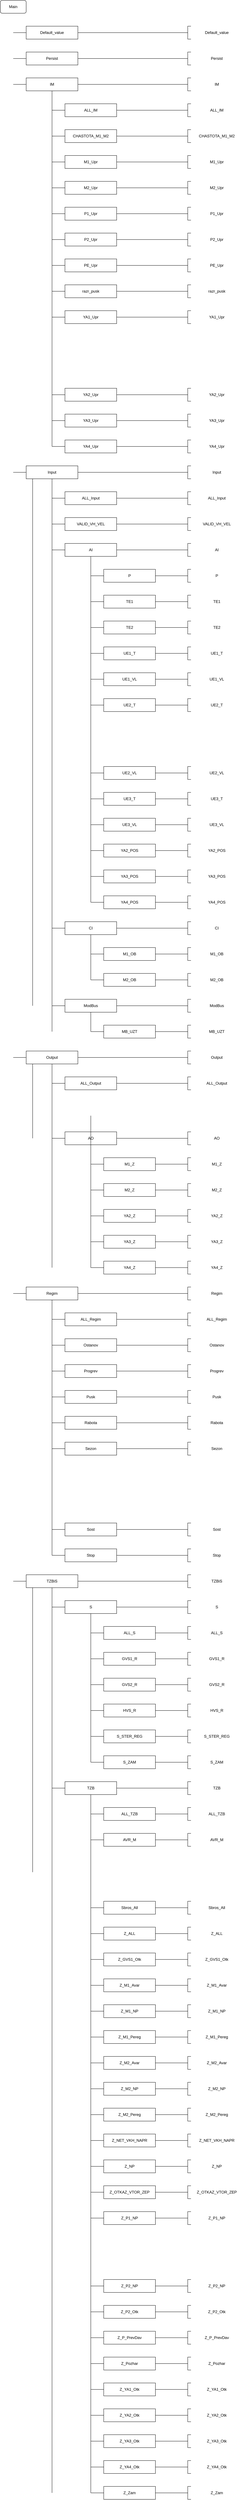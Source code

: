 <mxfile version="24.7.17">
  <diagram name="Страница — 1" id="aamezZmQvxMuSM1Q3HjA">
    <mxGraphModel dx="2300" dy="1230" grid="1" gridSize="10" guides="1" tooltips="1" connect="1" arrows="1" fold="1" page="1" pageScale="1" pageWidth="827" pageHeight="1169" math="0" shadow="0">
      <root>
        <mxCell id="0" />
        <mxCell id="1" parent="0" />
        <mxCell id="lAVqMNKoyS-1" value="Main" style="rounded=1;whiteSpace=wrap;html=1;" parent="1" vertex="1">
          <mxGeometry x="40" y="40" width="80" height="40" as="geometry" />
        </mxCell>        <mxCell id="lAVqMNKoyS-2" value="Default_value" style="rounded=0;whiteSpace=wrap;html=1;" parent="1" vertex="1">
          <mxGeometry x="120" y="120" width="160" height="40" as="geometry" />
        </mxCell>        <mxCell id="lAVqMNKoyS-3" value="" style="rounded=0;whiteSpace=wrap;html=1;" parent="1" vertex="1">
          <mxGeometry x="620" y="120" width="40" height="40" as="geometry" />
        </mxCell>        <mxCell id="lAVqMNKoyS-4" value="Default_value" style="text;html=1;align=center;verticalAlign=middle;whiteSpace=wrap;rounded=0;strokeColor=none;fillColor=default;" vertex="1" parent="1">
          <mxGeometry x="630" y="119" width="160" height="42" as="geometry" />
        </mxCell>        <mxCell id="lAVqMNKoyS-5" value="" style="endArrow=none;html=1;rounded=0;" edge="1" parent="1">
          <mxGeometry width="50" height="50" relative="1" as="geometry">
            <mxPoint x="80" y="140" as="sourcePoint" />
            <mxPoint x="120" y="140" as="targetPoint" />
          </mxGeometry>
        </mxCell>        <mxCell id="lAVqMNKoyS-6" value="" style="endArrow=none;html=1;rounded=0;" edge="1" parent="1">
          <mxGeometry width="50" height="50" relative="1" as="geometry">
            <mxPoint x="280" y="140" as="sourcePoint" />
            <mxPoint x="620" y="140" as="targetPoint" />
          </mxGeometry>
        </mxCell>        <mxCell id="lAVqMNKoyS-7" value="Persist" style="rounded=0;whiteSpace=wrap;html=1;" parent="1" vertex="1">
          <mxGeometry x="120" y="200" width="160" height="40" as="geometry" />
        </mxCell>        <mxCell id="lAVqMNKoyS-8" value="" style="rounded=0;whiteSpace=wrap;html=1;" parent="1" vertex="1">
          <mxGeometry x="620" y="200" width="40" height="40" as="geometry" />
        </mxCell>        <mxCell id="lAVqMNKoyS-9" value="Persist" style="text;html=1;align=center;verticalAlign=middle;whiteSpace=wrap;rounded=0;strokeColor=none;fillColor=default;" vertex="1" parent="1">
          <mxGeometry x="630" y="199" width="160" height="42" as="geometry" />
        </mxCell>        <mxCell id="lAVqMNKoyS-10" value="" style="endArrow=none;html=1;rounded=0;" edge="1" parent="1">
          <mxGeometry width="50" height="50" relative="1" as="geometry">
            <mxPoint x="80" y="220" as="sourcePoint" />
            <mxPoint x="120" y="220" as="targetPoint" />
          </mxGeometry>
        </mxCell>        <mxCell id="lAVqMNKoyS-11" value="" style="endArrow=none;html=1;rounded=0;" edge="1" parent="1">
          <mxGeometry width="50" height="50" relative="1" as="geometry">
            <mxPoint x="280" y="220" as="sourcePoint" />
            <mxPoint x="620" y="220" as="targetPoint" />
          </mxGeometry>
        </mxCell>        <mxCell id="lAVqMNKoyS-12" value="IM" style="rounded=0;whiteSpace=wrap;html=1;" parent="1" vertex="1">
          <mxGeometry x="120" y="280" width="160" height="40" as="geometry" />
        </mxCell>        <mxCell id="lAVqMNKoyS-13" value="" style="rounded=0;whiteSpace=wrap;html=1;" parent="1" vertex="1">
          <mxGeometry x="620" y="280" width="40" height="40" as="geometry" />
        </mxCell>        <mxCell id="lAVqMNKoyS-14" value="IM" style="text;html=1;align=center;verticalAlign=middle;whiteSpace=wrap;rounded=0;strokeColor=none;fillColor=default;" vertex="1" parent="1">
          <mxGeometry x="630" y="279" width="160" height="42" as="geometry" />
        </mxCell>        <mxCell id="lAVqMNKoyS-15" value="" style="endArrow=none;html=1;rounded=0;" edge="1" parent="1">
          <mxGeometry width="50" height="50" relative="1" as="geometry">
            <mxPoint x="80" y="300" as="sourcePoint" />
            <mxPoint x="120" y="300" as="targetPoint" />
          </mxGeometry>
        </mxCell>        <mxCell id="lAVqMNKoyS-16" value="" style="endArrow=none;html=1;rounded=0;" edge="1" parent="1">
          <mxGeometry width="50" height="50" relative="1" as="geometry">
            <mxPoint x="280" y="300" as="sourcePoint" />
            <mxPoint x="620" y="300" as="targetPoint" />
          </mxGeometry>
        </mxCell>        <mxCell id="lAVqMNKoyS-17" value="ALL_IM" style="rounded=0;whiteSpace=wrap;html=1;" parent="1" vertex="1">
          <mxGeometry x="240" y="360" width="160" height="40" as="geometry" />
        </mxCell>        <mxCell id="lAVqMNKoyS-18" value="" style="rounded=0;whiteSpace=wrap;html=1;" parent="1" vertex="1">
          <mxGeometry x="620" y="360" width="40" height="40" as="geometry" />
        </mxCell>        <mxCell id="lAVqMNKoyS-19" value="ALL_IM" style="text;html=1;align=center;verticalAlign=middle;whiteSpace=wrap;rounded=0;strokeColor=none;fillColor=default;" vertex="1" parent="1">
          <mxGeometry x="630" y="359" width="160" height="42" as="geometry" />
        </mxCell>        <mxCell id="lAVqMNKoyS-20" value="" style="endArrow=none;html=1;rounded=0;" edge="1" parent="1">
          <mxGeometry width="50" height="50" relative="1" as="geometry">
            <mxPoint x="200" y="380" as="sourcePoint" />
            <mxPoint x="240" y="380" as="targetPoint" />
          </mxGeometry>
        </mxCell>        <mxCell id="lAVqMNKoyS-21" value="" style="endArrow=none;html=1;rounded=0;" edge="1" parent="1">
          <mxGeometry width="50" height="50" relative="1" as="geometry">
            <mxPoint x="400" y="380" as="sourcePoint" />
            <mxPoint x="620" y="380" as="targetPoint" />
          </mxGeometry>
        </mxCell>        <mxCell id="lAVqMNKoyS-22" value="CHASTOTA_M1_M2" style="rounded=0;whiteSpace=wrap;html=1;" parent="1" vertex="1">
          <mxGeometry x="240" y="440" width="160" height="40" as="geometry" />
        </mxCell>        <mxCell id="lAVqMNKoyS-23" value="" style="rounded=0;whiteSpace=wrap;html=1;" parent="1" vertex="1">
          <mxGeometry x="620" y="440" width="40" height="40" as="geometry" />
        </mxCell>        <mxCell id="lAVqMNKoyS-24" value="CHASTOTA_M1_M2" style="text;html=1;align=center;verticalAlign=middle;whiteSpace=wrap;rounded=0;strokeColor=none;fillColor=default;" vertex="1" parent="1">
          <mxGeometry x="630" y="439" width="160" height="42" as="geometry" />
        </mxCell>        <mxCell id="lAVqMNKoyS-25" value="" style="endArrow=none;html=1;rounded=0;" edge="1" parent="1">
          <mxGeometry width="50" height="50" relative="1" as="geometry">
            <mxPoint x="200" y="460" as="sourcePoint" />
            <mxPoint x="240" y="460" as="targetPoint" />
          </mxGeometry>
        </mxCell>        <mxCell id="lAVqMNKoyS-26" value="" style="endArrow=none;html=1;rounded=0;" edge="1" parent="1">
          <mxGeometry width="50" height="50" relative="1" as="geometry">
            <mxPoint x="400" y="460" as="sourcePoint" />
            <mxPoint x="620" y="460" as="targetPoint" />
          </mxGeometry>
        </mxCell>        <mxCell id="lAVqMNKoyS-27" value="M1_Upr" style="rounded=0;whiteSpace=wrap;html=1;" parent="1" vertex="1">
          <mxGeometry x="240" y="520" width="160" height="40" as="geometry" />
        </mxCell>        <mxCell id="lAVqMNKoyS-28" value="" style="rounded=0;whiteSpace=wrap;html=1;" parent="1" vertex="1">
          <mxGeometry x="620" y="520" width="40" height="40" as="geometry" />
        </mxCell>        <mxCell id="lAVqMNKoyS-29" value="M1_Upr" style="text;html=1;align=center;verticalAlign=middle;whiteSpace=wrap;rounded=0;strokeColor=none;fillColor=default;" vertex="1" parent="1">
          <mxGeometry x="630" y="519" width="160" height="42" as="geometry" />
        </mxCell>        <mxCell id="lAVqMNKoyS-30" value="" style="endArrow=none;html=1;rounded=0;" edge="1" parent="1">
          <mxGeometry width="50" height="50" relative="1" as="geometry">
            <mxPoint x="200" y="540" as="sourcePoint" />
            <mxPoint x="240" y="540" as="targetPoint" />
          </mxGeometry>
        </mxCell>        <mxCell id="lAVqMNKoyS-31" value="" style="endArrow=none;html=1;rounded=0;" edge="1" parent="1">
          <mxGeometry width="50" height="50" relative="1" as="geometry">
            <mxPoint x="400" y="540" as="sourcePoint" />
            <mxPoint x="620" y="540" as="targetPoint" />
          </mxGeometry>
        </mxCell>        <mxCell id="lAVqMNKoyS-32" value="M2_Upr" style="rounded=0;whiteSpace=wrap;html=1;" parent="1" vertex="1">
          <mxGeometry x="240" y="600" width="160" height="40" as="geometry" />
        </mxCell>        <mxCell id="lAVqMNKoyS-33" value="" style="rounded=0;whiteSpace=wrap;html=1;" parent="1" vertex="1">
          <mxGeometry x="620" y="600" width="40" height="40" as="geometry" />
        </mxCell>        <mxCell id="lAVqMNKoyS-34" value="M2_Upr" style="text;html=1;align=center;verticalAlign=middle;whiteSpace=wrap;rounded=0;strokeColor=none;fillColor=default;" vertex="1" parent="1">
          <mxGeometry x="630" y="599" width="160" height="42" as="geometry" />
        </mxCell>        <mxCell id="lAVqMNKoyS-35" value="" style="endArrow=none;html=1;rounded=0;" edge="1" parent="1">
          <mxGeometry width="50" height="50" relative="1" as="geometry">
            <mxPoint x="200" y="620" as="sourcePoint" />
            <mxPoint x="240" y="620" as="targetPoint" />
          </mxGeometry>
        </mxCell>        <mxCell id="lAVqMNKoyS-36" value="" style="endArrow=none;html=1;rounded=0;" edge="1" parent="1">
          <mxGeometry width="50" height="50" relative="1" as="geometry">
            <mxPoint x="400" y="620" as="sourcePoint" />
            <mxPoint x="620" y="620" as="targetPoint" />
          </mxGeometry>
        </mxCell>        <mxCell id="lAVqMNKoyS-37" value="P1_Upr" style="rounded=0;whiteSpace=wrap;html=1;" parent="1" vertex="1">
          <mxGeometry x="240" y="680" width="160" height="40" as="geometry" />
        </mxCell>        <mxCell id="lAVqMNKoyS-38" value="" style="rounded=0;whiteSpace=wrap;html=1;" parent="1" vertex="1">
          <mxGeometry x="620" y="680" width="40" height="40" as="geometry" />
        </mxCell>        <mxCell id="lAVqMNKoyS-39" value="P1_Upr" style="text;html=1;align=center;verticalAlign=middle;whiteSpace=wrap;rounded=0;strokeColor=none;fillColor=default;" vertex="1" parent="1">
          <mxGeometry x="630" y="679" width="160" height="42" as="geometry" />
        </mxCell>        <mxCell id="lAVqMNKoyS-40" value="" style="endArrow=none;html=1;rounded=0;" edge="1" parent="1">
          <mxGeometry width="50" height="50" relative="1" as="geometry">
            <mxPoint x="200" y="700" as="sourcePoint" />
            <mxPoint x="240" y="700" as="targetPoint" />
          </mxGeometry>
        </mxCell>        <mxCell id="lAVqMNKoyS-41" value="" style="endArrow=none;html=1;rounded=0;" edge="1" parent="1">
          <mxGeometry width="50" height="50" relative="1" as="geometry">
            <mxPoint x="400" y="700" as="sourcePoint" />
            <mxPoint x="620" y="700" as="targetPoint" />
          </mxGeometry>
        </mxCell>        <mxCell id="lAVqMNKoyS-42" value="P2_Upr" style="rounded=0;whiteSpace=wrap;html=1;" parent="1" vertex="1">
          <mxGeometry x="240" y="760" width="160" height="40" as="geometry" />
        </mxCell>        <mxCell id="lAVqMNKoyS-43" value="" style="rounded=0;whiteSpace=wrap;html=1;" parent="1" vertex="1">
          <mxGeometry x="620" y="760" width="40" height="40" as="geometry" />
        </mxCell>        <mxCell id="lAVqMNKoyS-44" value="P2_Upr" style="text;html=1;align=center;verticalAlign=middle;whiteSpace=wrap;rounded=0;strokeColor=none;fillColor=default;" vertex="1" parent="1">
          <mxGeometry x="630" y="759" width="160" height="42" as="geometry" />
        </mxCell>        <mxCell id="lAVqMNKoyS-45" value="" style="endArrow=none;html=1;rounded=0;" edge="1" parent="1">
          <mxGeometry width="50" height="50" relative="1" as="geometry">
            <mxPoint x="200" y="780" as="sourcePoint" />
            <mxPoint x="240" y="780" as="targetPoint" />
          </mxGeometry>
        </mxCell>        <mxCell id="lAVqMNKoyS-46" value="" style="endArrow=none;html=1;rounded=0;" edge="1" parent="1">
          <mxGeometry width="50" height="50" relative="1" as="geometry">
            <mxPoint x="400" y="780" as="sourcePoint" />
            <mxPoint x="620" y="780" as="targetPoint" />
          </mxGeometry>
        </mxCell>        <mxCell id="lAVqMNKoyS-47" value="PE_Upr" style="rounded=0;whiteSpace=wrap;html=1;" parent="1" vertex="1">
          <mxGeometry x="240" y="840" width="160" height="40" as="geometry" />
        </mxCell>        <mxCell id="lAVqMNKoyS-48" value="" style="rounded=0;whiteSpace=wrap;html=1;" parent="1" vertex="1">
          <mxGeometry x="620" y="840" width="40" height="40" as="geometry" />
        </mxCell>        <mxCell id="lAVqMNKoyS-49" value="PE_Upr" style="text;html=1;align=center;verticalAlign=middle;whiteSpace=wrap;rounded=0;strokeColor=none;fillColor=default;" vertex="1" parent="1">
          <mxGeometry x="630" y="839" width="160" height="42" as="geometry" />
        </mxCell>        <mxCell id="lAVqMNKoyS-50" value="" style="endArrow=none;html=1;rounded=0;" edge="1" parent="1">
          <mxGeometry width="50" height="50" relative="1" as="geometry">
            <mxPoint x="200" y="860" as="sourcePoint" />
            <mxPoint x="240" y="860" as="targetPoint" />
          </mxGeometry>
        </mxCell>        <mxCell id="lAVqMNKoyS-51" value="" style="endArrow=none;html=1;rounded=0;" edge="1" parent="1">
          <mxGeometry width="50" height="50" relative="1" as="geometry">
            <mxPoint x="400" y="860" as="sourcePoint" />
            <mxPoint x="620" y="860" as="targetPoint" />
          </mxGeometry>
        </mxCell>        <mxCell id="lAVqMNKoyS-52" value="razr_pusk" style="rounded=0;whiteSpace=wrap;html=1;" parent="1" vertex="1">
          <mxGeometry x="240" y="920" width="160" height="40" as="geometry" />
        </mxCell>        <mxCell id="lAVqMNKoyS-53" value="" style="rounded=0;whiteSpace=wrap;html=1;" parent="1" vertex="1">
          <mxGeometry x="620" y="920" width="40" height="40" as="geometry" />
        </mxCell>        <mxCell id="lAVqMNKoyS-54" value="razr_pusk" style="text;html=1;align=center;verticalAlign=middle;whiteSpace=wrap;rounded=0;strokeColor=none;fillColor=default;" vertex="1" parent="1">
          <mxGeometry x="630" y="919" width="160" height="42" as="geometry" />
        </mxCell>        <mxCell id="lAVqMNKoyS-55" value="" style="endArrow=none;html=1;rounded=0;" edge="1" parent="1">
          <mxGeometry width="50" height="50" relative="1" as="geometry">
            <mxPoint x="200" y="940" as="sourcePoint" />
            <mxPoint x="240" y="940" as="targetPoint" />
          </mxGeometry>
        </mxCell>        <mxCell id="lAVqMNKoyS-56" value="" style="endArrow=none;html=1;rounded=0;" edge="1" parent="1">
          <mxGeometry width="50" height="50" relative="1" as="geometry">
            <mxPoint x="400" y="940" as="sourcePoint" />
            <mxPoint x="620" y="940" as="targetPoint" />
          </mxGeometry>
        </mxCell>        <mxCell id="lAVqMNKoyS-57" value="YA1_Upr" style="rounded=0;whiteSpace=wrap;html=1;" parent="1" vertex="1">
          <mxGeometry x="240" y="1000" width="160" height="40" as="geometry" />
        </mxCell>        <mxCell id="lAVqMNKoyS-58" value="" style="rounded=0;whiteSpace=wrap;html=1;" parent="1" vertex="1">
          <mxGeometry x="620" y="1000" width="40" height="40" as="geometry" />
        </mxCell>        <mxCell id="lAVqMNKoyS-59" value="YA1_Upr" style="text;html=1;align=center;verticalAlign=middle;whiteSpace=wrap;rounded=0;strokeColor=none;fillColor=default;" vertex="1" parent="1">
          <mxGeometry x="630" y="999" width="160" height="42" as="geometry" />
        </mxCell>        <mxCell id="lAVqMNKoyS-60" value="" style="endArrow=none;html=1;rounded=0;" edge="1" parent="1">
          <mxGeometry width="50" height="50" relative="1" as="geometry">
            <mxPoint x="200" y="1020" as="sourcePoint" />
            <mxPoint x="240" y="1020" as="targetPoint" />
          </mxGeometry>
        </mxCell>        <mxCell id="lAVqMNKoyS-61" value="" style="endArrow=none;html=1;rounded=0;" edge="1" parent="1">
          <mxGeometry width="50" height="50" relative="1" as="geometry">
            <mxPoint x="400" y="1020" as="sourcePoint" />
            <mxPoint x="620" y="1020" as="targetPoint" />
          </mxGeometry>
        </mxCell>        <mxCell id="lAVqMNKoyS-62" value="YA2_Upr" style="rounded=0;whiteSpace=wrap;html=1;" parent="1" vertex="1">
          <mxGeometry x="240" y="1240" width="160" height="40" as="geometry" />
        </mxCell>        <mxCell id="lAVqMNKoyS-63" value="" style="rounded=0;whiteSpace=wrap;html=1;" parent="1" vertex="1">
          <mxGeometry x="620" y="1240" width="40" height="40" as="geometry" />
        </mxCell>        <mxCell id="lAVqMNKoyS-64" value="YA2_Upr" style="text;html=1;align=center;verticalAlign=middle;whiteSpace=wrap;rounded=0;strokeColor=none;fillColor=default;" vertex="1" parent="1">
          <mxGeometry x="630" y="1239" width="160" height="42" as="geometry" />
        </mxCell>        <mxCell id="lAVqMNKoyS-65" value="" style="endArrow=none;html=1;rounded=0;" edge="1" parent="1">
          <mxGeometry width="50" height="50" relative="1" as="geometry">
            <mxPoint x="200" y="1260" as="sourcePoint" />
            <mxPoint x="240" y="1260" as="targetPoint" />
          </mxGeometry>
        </mxCell>        <mxCell id="lAVqMNKoyS-66" value="" style="endArrow=none;html=1;rounded=0;" edge="1" parent="1">
          <mxGeometry width="50" height="50" relative="1" as="geometry">
            <mxPoint x="400" y="1260" as="sourcePoint" />
            <mxPoint x="620" y="1260" as="targetPoint" />
          </mxGeometry>
        </mxCell>        <mxCell id="lAVqMNKoyS-67" value="YA3_Upr" style="rounded=0;whiteSpace=wrap;html=1;" parent="1" vertex="1">
          <mxGeometry x="240" y="1320" width="160" height="40" as="geometry" />
        </mxCell>        <mxCell id="lAVqMNKoyS-68" value="" style="rounded=0;whiteSpace=wrap;html=1;" parent="1" vertex="1">
          <mxGeometry x="620" y="1320" width="40" height="40" as="geometry" />
        </mxCell>        <mxCell id="lAVqMNKoyS-69" value="YA3_Upr" style="text;html=1;align=center;verticalAlign=middle;whiteSpace=wrap;rounded=0;strokeColor=none;fillColor=default;" vertex="1" parent="1">
          <mxGeometry x="630" y="1319" width="160" height="42" as="geometry" />
        </mxCell>        <mxCell id="lAVqMNKoyS-70" value="" style="endArrow=none;html=1;rounded=0;" edge="1" parent="1">
          <mxGeometry width="50" height="50" relative="1" as="geometry">
            <mxPoint x="200" y="1340" as="sourcePoint" />
            <mxPoint x="240" y="1340" as="targetPoint" />
          </mxGeometry>
        </mxCell>        <mxCell id="lAVqMNKoyS-71" value="" style="endArrow=none;html=1;rounded=0;" edge="1" parent="1">
          <mxGeometry width="50" height="50" relative="1" as="geometry">
            <mxPoint x="400" y="1340" as="sourcePoint" />
            <mxPoint x="620" y="1340" as="targetPoint" />
          </mxGeometry>
        </mxCell>        <mxCell id="lAVqMNKoyS-72" value="YA4_Upr" style="rounded=0;whiteSpace=wrap;html=1;" parent="1" vertex="1">
          <mxGeometry x="240" y="1400" width="160" height="40" as="geometry" />
        </mxCell>        <mxCell id="lAVqMNKoyS-73" value="" style="rounded=0;whiteSpace=wrap;html=1;" parent="1" vertex="1">
          <mxGeometry x="620" y="1400" width="40" height="40" as="geometry" />
        </mxCell>        <mxCell id="lAVqMNKoyS-74" value="YA4_Upr" style="text;html=1;align=center;verticalAlign=middle;whiteSpace=wrap;rounded=0;strokeColor=none;fillColor=default;" vertex="1" parent="1">
          <mxGeometry x="630" y="1399" width="160" height="42" as="geometry" />
        </mxCell>        <mxCell id="lAVqMNKoyS-75" value="" style="endArrow=none;html=1;rounded=0;" edge="1" parent="1">
          <mxGeometry width="50" height="50" relative="1" as="geometry">
            <mxPoint x="200" y="1420" as="sourcePoint" />
            <mxPoint x="240" y="1420" as="targetPoint" />
          </mxGeometry>
        </mxCell>        <mxCell id="lAVqMNKoyS-76" value="" style="endArrow=none;html=1;rounded=0;" edge="1" parent="1">
          <mxGeometry width="50" height="50" relative="1" as="geometry">
            <mxPoint x="400" y="1420" as="sourcePoint" />
            <mxPoint x="620" y="1420" as="targetPoint" />
          </mxGeometry>
        </mxCell>        <mxCell id="lAVqMNKoyS-77" value="" style="endArrow=none;html=1;rounded=0;" edge="1" parent="1">
          <mxGeometry width="50" height="50" relative="1" as="geometry">
            <mxPoint x="200" y="320" as="sourcePoint" />
            <mxPoint x="200" y="1420" as="targetPoint" />
          </mxGeometry>
        </mxCell>        <mxCell id="lAVqMNKoyS-78" value="Input" style="rounded=0;whiteSpace=wrap;html=1;" parent="1" vertex="1">
          <mxGeometry x="120" y="1480" width="160" height="40" as="geometry" />
        </mxCell>        <mxCell id="lAVqMNKoyS-79" value="" style="rounded=0;whiteSpace=wrap;html=1;" parent="1" vertex="1">
          <mxGeometry x="620" y="1480" width="40" height="40" as="geometry" />
        </mxCell>        <mxCell id="lAVqMNKoyS-80" value="Input" style="text;html=1;align=center;verticalAlign=middle;whiteSpace=wrap;rounded=0;strokeColor=none;fillColor=default;" vertex="1" parent="1">
          <mxGeometry x="630" y="1479" width="160" height="42" as="geometry" />
        </mxCell>        <mxCell id="lAVqMNKoyS-81" value="" style="endArrow=none;html=1;rounded=0;" edge="1" parent="1">
          <mxGeometry width="50" height="50" relative="1" as="geometry">
            <mxPoint x="80" y="1500" as="sourcePoint" />
            <mxPoint x="120" y="1500" as="targetPoint" />
          </mxGeometry>
        </mxCell>        <mxCell id="lAVqMNKoyS-82" value="" style="endArrow=none;html=1;rounded=0;" edge="1" parent="1">
          <mxGeometry width="50" height="50" relative="1" as="geometry">
            <mxPoint x="280" y="1500" as="sourcePoint" />
            <mxPoint x="620" y="1500" as="targetPoint" />
          </mxGeometry>
        </mxCell>        <mxCell id="lAVqMNKoyS-83" value="ALL_Input" style="rounded=0;whiteSpace=wrap;html=1;" parent="1" vertex="1">
          <mxGeometry x="240" y="1560" width="160" height="40" as="geometry" />
        </mxCell>        <mxCell id="lAVqMNKoyS-84" value="" style="rounded=0;whiteSpace=wrap;html=1;" parent="1" vertex="1">
          <mxGeometry x="620" y="1560" width="40" height="40" as="geometry" />
        </mxCell>        <mxCell id="lAVqMNKoyS-85" value="ALL_Input" style="text;html=1;align=center;verticalAlign=middle;whiteSpace=wrap;rounded=0;strokeColor=none;fillColor=default;" vertex="1" parent="1">
          <mxGeometry x="630" y="1559" width="160" height="42" as="geometry" />
        </mxCell>        <mxCell id="lAVqMNKoyS-86" value="" style="endArrow=none;html=1;rounded=0;" edge="1" parent="1">
          <mxGeometry width="50" height="50" relative="1" as="geometry">
            <mxPoint x="200" y="1580" as="sourcePoint" />
            <mxPoint x="240" y="1580" as="targetPoint" />
          </mxGeometry>
        </mxCell>        <mxCell id="lAVqMNKoyS-87" value="" style="endArrow=none;html=1;rounded=0;" edge="1" parent="1">
          <mxGeometry width="50" height="50" relative="1" as="geometry">
            <mxPoint x="400" y="1580" as="sourcePoint" />
            <mxPoint x="620" y="1580" as="targetPoint" />
          </mxGeometry>
        </mxCell>        <mxCell id="lAVqMNKoyS-88" value="VALID_VH_VEL" style="rounded=0;whiteSpace=wrap;html=1;" parent="1" vertex="1">
          <mxGeometry x="240" y="1640" width="160" height="40" as="geometry" />
        </mxCell>        <mxCell id="lAVqMNKoyS-89" value="" style="rounded=0;whiteSpace=wrap;html=1;" parent="1" vertex="1">
          <mxGeometry x="620" y="1640" width="40" height="40" as="geometry" />
        </mxCell>        <mxCell id="lAVqMNKoyS-90" value="VALID_VH_VEL" style="text;html=1;align=center;verticalAlign=middle;whiteSpace=wrap;rounded=0;strokeColor=none;fillColor=default;" vertex="1" parent="1">
          <mxGeometry x="630" y="1639" width="160" height="42" as="geometry" />
        </mxCell>        <mxCell id="lAVqMNKoyS-91" value="" style="endArrow=none;html=1;rounded=0;" edge="1" parent="1">
          <mxGeometry width="50" height="50" relative="1" as="geometry">
            <mxPoint x="200" y="1660" as="sourcePoint" />
            <mxPoint x="240" y="1660" as="targetPoint" />
          </mxGeometry>
        </mxCell>        <mxCell id="lAVqMNKoyS-92" value="" style="endArrow=none;html=1;rounded=0;" edge="1" parent="1">
          <mxGeometry width="50" height="50" relative="1" as="geometry">
            <mxPoint x="400" y="1660" as="sourcePoint" />
            <mxPoint x="620" y="1660" as="targetPoint" />
          </mxGeometry>
        </mxCell>        <mxCell id="lAVqMNKoyS-93" value="AI" style="rounded=0;whiteSpace=wrap;html=1;" parent="1" vertex="1">
          <mxGeometry x="240" y="1720" width="160" height="40" as="geometry" />
        </mxCell>        <mxCell id="lAVqMNKoyS-94" value="" style="rounded=0;whiteSpace=wrap;html=1;" parent="1" vertex="1">
          <mxGeometry x="620" y="1720" width="40" height="40" as="geometry" />
        </mxCell>        <mxCell id="lAVqMNKoyS-95" value="AI" style="text;html=1;align=center;verticalAlign=middle;whiteSpace=wrap;rounded=0;strokeColor=none;fillColor=default;" vertex="1" parent="1">
          <mxGeometry x="630" y="1719" width="160" height="42" as="geometry" />
        </mxCell>        <mxCell id="lAVqMNKoyS-96" value="" style="endArrow=none;html=1;rounded=0;" edge="1" parent="1">
          <mxGeometry width="50" height="50" relative="1" as="geometry">
            <mxPoint x="200" y="1740" as="sourcePoint" />
            <mxPoint x="240" y="1740" as="targetPoint" />
          </mxGeometry>
        </mxCell>        <mxCell id="lAVqMNKoyS-97" value="" style="endArrow=none;html=1;rounded=0;" edge="1" parent="1">
          <mxGeometry width="50" height="50" relative="1" as="geometry">
            <mxPoint x="400" y="1740" as="sourcePoint" />
            <mxPoint x="620" y="1740" as="targetPoint" />
          </mxGeometry>
        </mxCell>        <mxCell id="lAVqMNKoyS-98" value="P" style="rounded=0;whiteSpace=wrap;html=1;" parent="1" vertex="1">
          <mxGeometry x="360" y="1800" width="160" height="40" as="geometry" />
        </mxCell>        <mxCell id="lAVqMNKoyS-99" value="" style="rounded=0;whiteSpace=wrap;html=1;" parent="1" vertex="1">
          <mxGeometry x="620" y="1800" width="40" height="40" as="geometry" />
        </mxCell>        <mxCell id="lAVqMNKoyS-100" value="P" style="text;html=1;align=center;verticalAlign=middle;whiteSpace=wrap;rounded=0;strokeColor=none;fillColor=default;" vertex="1" parent="1">
          <mxGeometry x="630" y="1799" width="160" height="42" as="geometry" />
        </mxCell>        <mxCell id="lAVqMNKoyS-101" value="" style="endArrow=none;html=1;rounded=0;" edge="1" parent="1">
          <mxGeometry width="50" height="50" relative="1" as="geometry">
            <mxPoint x="320" y="1820" as="sourcePoint" />
            <mxPoint x="360" y="1820" as="targetPoint" />
          </mxGeometry>
        </mxCell>        <mxCell id="lAVqMNKoyS-102" value="" style="endArrow=none;html=1;rounded=0;" edge="1" parent="1">
          <mxGeometry width="50" height="50" relative="1" as="geometry">
            <mxPoint x="520" y="1820" as="sourcePoint" />
            <mxPoint x="620" y="1820" as="targetPoint" />
          </mxGeometry>
        </mxCell>        <mxCell id="lAVqMNKoyS-103" value="TE1" style="rounded=0;whiteSpace=wrap;html=1;" parent="1" vertex="1">
          <mxGeometry x="360" y="1880" width="160" height="40" as="geometry" />
        </mxCell>        <mxCell id="lAVqMNKoyS-104" value="" style="rounded=0;whiteSpace=wrap;html=1;" parent="1" vertex="1">
          <mxGeometry x="620" y="1880" width="40" height="40" as="geometry" />
        </mxCell>        <mxCell id="lAVqMNKoyS-105" value="TE1" style="text;html=1;align=center;verticalAlign=middle;whiteSpace=wrap;rounded=0;strokeColor=none;fillColor=default;" vertex="1" parent="1">
          <mxGeometry x="630" y="1879" width="160" height="42" as="geometry" />
        </mxCell>        <mxCell id="lAVqMNKoyS-106" value="" style="endArrow=none;html=1;rounded=0;" edge="1" parent="1">
          <mxGeometry width="50" height="50" relative="1" as="geometry">
            <mxPoint x="320" y="1900" as="sourcePoint" />
            <mxPoint x="360" y="1900" as="targetPoint" />
          </mxGeometry>
        </mxCell>        <mxCell id="lAVqMNKoyS-107" value="" style="endArrow=none;html=1;rounded=0;" edge="1" parent="1">
          <mxGeometry width="50" height="50" relative="1" as="geometry">
            <mxPoint x="520" y="1900" as="sourcePoint" />
            <mxPoint x="620" y="1900" as="targetPoint" />
          </mxGeometry>
        </mxCell>        <mxCell id="lAVqMNKoyS-108" value="TE2" style="rounded=0;whiteSpace=wrap;html=1;" parent="1" vertex="1">
          <mxGeometry x="360" y="1960" width="160" height="40" as="geometry" />
        </mxCell>        <mxCell id="lAVqMNKoyS-109" value="" style="rounded=0;whiteSpace=wrap;html=1;" parent="1" vertex="1">
          <mxGeometry x="620" y="1960" width="40" height="40" as="geometry" />
        </mxCell>        <mxCell id="lAVqMNKoyS-110" value="TE2" style="text;html=1;align=center;verticalAlign=middle;whiteSpace=wrap;rounded=0;strokeColor=none;fillColor=default;" vertex="1" parent="1">
          <mxGeometry x="630" y="1959" width="160" height="42" as="geometry" />
        </mxCell>        <mxCell id="lAVqMNKoyS-111" value="" style="endArrow=none;html=1;rounded=0;" edge="1" parent="1">
          <mxGeometry width="50" height="50" relative="1" as="geometry">
            <mxPoint x="320" y="1980" as="sourcePoint" />
            <mxPoint x="360" y="1980" as="targetPoint" />
          </mxGeometry>
        </mxCell>        <mxCell id="lAVqMNKoyS-112" value="" style="endArrow=none;html=1;rounded=0;" edge="1" parent="1">
          <mxGeometry width="50" height="50" relative="1" as="geometry">
            <mxPoint x="520" y="1980" as="sourcePoint" />
            <mxPoint x="620" y="1980" as="targetPoint" />
          </mxGeometry>
        </mxCell>        <mxCell id="lAVqMNKoyS-113" value="UE1_T" style="rounded=0;whiteSpace=wrap;html=1;" parent="1" vertex="1">
          <mxGeometry x="360" y="2040" width="160" height="40" as="geometry" />
        </mxCell>        <mxCell id="lAVqMNKoyS-114" value="" style="rounded=0;whiteSpace=wrap;html=1;" parent="1" vertex="1">
          <mxGeometry x="620" y="2040" width="40" height="40" as="geometry" />
        </mxCell>        <mxCell id="lAVqMNKoyS-115" value="UE1_T" style="text;html=1;align=center;verticalAlign=middle;whiteSpace=wrap;rounded=0;strokeColor=none;fillColor=default;" vertex="1" parent="1">
          <mxGeometry x="630" y="2039" width="160" height="42" as="geometry" />
        </mxCell>        <mxCell id="lAVqMNKoyS-116" value="" style="endArrow=none;html=1;rounded=0;" edge="1" parent="1">
          <mxGeometry width="50" height="50" relative="1" as="geometry">
            <mxPoint x="320" y="2060" as="sourcePoint" />
            <mxPoint x="360" y="2060" as="targetPoint" />
          </mxGeometry>
        </mxCell>        <mxCell id="lAVqMNKoyS-117" value="" style="endArrow=none;html=1;rounded=0;" edge="1" parent="1">
          <mxGeometry width="50" height="50" relative="1" as="geometry">
            <mxPoint x="520" y="2060" as="sourcePoint" />
            <mxPoint x="620" y="2060" as="targetPoint" />
          </mxGeometry>
        </mxCell>        <mxCell id="lAVqMNKoyS-118" value="UE1_VL" style="rounded=0;whiteSpace=wrap;html=1;" parent="1" vertex="1">
          <mxGeometry x="360" y="2120" width="160" height="40" as="geometry" />
        </mxCell>        <mxCell id="lAVqMNKoyS-119" value="" style="rounded=0;whiteSpace=wrap;html=1;" parent="1" vertex="1">
          <mxGeometry x="620" y="2120" width="40" height="40" as="geometry" />
        </mxCell>        <mxCell id="lAVqMNKoyS-120" value="UE1_VL" style="text;html=1;align=center;verticalAlign=middle;whiteSpace=wrap;rounded=0;strokeColor=none;fillColor=default;" vertex="1" parent="1">
          <mxGeometry x="630" y="2119" width="160" height="42" as="geometry" />
        </mxCell>        <mxCell id="lAVqMNKoyS-121" value="" style="endArrow=none;html=1;rounded=0;" edge="1" parent="1">
          <mxGeometry width="50" height="50" relative="1" as="geometry">
            <mxPoint x="320" y="2140" as="sourcePoint" />
            <mxPoint x="360" y="2140" as="targetPoint" />
          </mxGeometry>
        </mxCell>        <mxCell id="lAVqMNKoyS-122" value="" style="endArrow=none;html=1;rounded=0;" edge="1" parent="1">
          <mxGeometry width="50" height="50" relative="1" as="geometry">
            <mxPoint x="520" y="2140" as="sourcePoint" />
            <mxPoint x="620" y="2140" as="targetPoint" />
          </mxGeometry>
        </mxCell>        <mxCell id="lAVqMNKoyS-123" value="UE2_T" style="rounded=0;whiteSpace=wrap;html=1;" parent="1" vertex="1">
          <mxGeometry x="360" y="2200" width="160" height="40" as="geometry" />
        </mxCell>        <mxCell id="lAVqMNKoyS-124" value="" style="rounded=0;whiteSpace=wrap;html=1;" parent="1" vertex="1">
          <mxGeometry x="620" y="2200" width="40" height="40" as="geometry" />
        </mxCell>        <mxCell id="lAVqMNKoyS-125" value="UE2_T" style="text;html=1;align=center;verticalAlign=middle;whiteSpace=wrap;rounded=0;strokeColor=none;fillColor=default;" vertex="1" parent="1">
          <mxGeometry x="630" y="2199" width="160" height="42" as="geometry" />
        </mxCell>        <mxCell id="lAVqMNKoyS-126" value="" style="endArrow=none;html=1;rounded=0;" edge="1" parent="1">
          <mxGeometry width="50" height="50" relative="1" as="geometry">
            <mxPoint x="320" y="2220" as="sourcePoint" />
            <mxPoint x="360" y="2220" as="targetPoint" />
          </mxGeometry>
        </mxCell>        <mxCell id="lAVqMNKoyS-127" value="" style="endArrow=none;html=1;rounded=0;" edge="1" parent="1">
          <mxGeometry width="50" height="50" relative="1" as="geometry">
            <mxPoint x="520" y="2220" as="sourcePoint" />
            <mxPoint x="620" y="2220" as="targetPoint" />
          </mxGeometry>
        </mxCell>        <mxCell id="lAVqMNKoyS-128" value="UE2_VL" style="rounded=0;whiteSpace=wrap;html=1;" parent="1" vertex="1">
          <mxGeometry x="360" y="2410" width="160" height="40" as="geometry" />
        </mxCell>        <mxCell id="lAVqMNKoyS-129" value="" style="rounded=0;whiteSpace=wrap;html=1;" parent="1" vertex="1">
          <mxGeometry x="620" y="2410" width="40" height="40" as="geometry" />
        </mxCell>        <mxCell id="lAVqMNKoyS-130" value="UE2_VL" style="text;html=1;align=center;verticalAlign=middle;whiteSpace=wrap;rounded=0;strokeColor=none;fillColor=default;" vertex="1" parent="1">
          <mxGeometry x="630" y="2409" width="160" height="42" as="geometry" />
        </mxCell>        <mxCell id="lAVqMNKoyS-131" value="" style="endArrow=none;html=1;rounded=0;" edge="1" parent="1">
          <mxGeometry width="50" height="50" relative="1" as="geometry">
            <mxPoint x="320" y="2430" as="sourcePoint" />
            <mxPoint x="360" y="2430" as="targetPoint" />
          </mxGeometry>
        </mxCell>        <mxCell id="lAVqMNKoyS-132" value="" style="endArrow=none;html=1;rounded=0;" edge="1" parent="1">
          <mxGeometry width="50" height="50" relative="1" as="geometry">
            <mxPoint x="520" y="2430" as="sourcePoint" />
            <mxPoint x="620" y="2430" as="targetPoint" />
          </mxGeometry>
        </mxCell>        <mxCell id="lAVqMNKoyS-133" value="UE3_T" style="rounded=0;whiteSpace=wrap;html=1;" parent="1" vertex="1">
          <mxGeometry x="360" y="2490" width="160" height="40" as="geometry" />
        </mxCell>        <mxCell id="lAVqMNKoyS-134" value="" style="rounded=0;whiteSpace=wrap;html=1;" parent="1" vertex="1">
          <mxGeometry x="620" y="2490" width="40" height="40" as="geometry" />
        </mxCell>        <mxCell id="lAVqMNKoyS-135" value="UE3_T" style="text;html=1;align=center;verticalAlign=middle;whiteSpace=wrap;rounded=0;strokeColor=none;fillColor=default;" vertex="1" parent="1">
          <mxGeometry x="630" y="2489" width="160" height="42" as="geometry" />
        </mxCell>        <mxCell id="lAVqMNKoyS-136" value="" style="endArrow=none;html=1;rounded=0;" edge="1" parent="1">
          <mxGeometry width="50" height="50" relative="1" as="geometry">
            <mxPoint x="320" y="2510" as="sourcePoint" />
            <mxPoint x="360" y="2510" as="targetPoint" />
          </mxGeometry>
        </mxCell>        <mxCell id="lAVqMNKoyS-137" value="" style="endArrow=none;html=1;rounded=0;" edge="1" parent="1">
          <mxGeometry width="50" height="50" relative="1" as="geometry">
            <mxPoint x="520" y="2510" as="sourcePoint" />
            <mxPoint x="620" y="2510" as="targetPoint" />
          </mxGeometry>
        </mxCell>        <mxCell id="lAVqMNKoyS-138" value="UE3_VL" style="rounded=0;whiteSpace=wrap;html=1;" parent="1" vertex="1">
          <mxGeometry x="360" y="2570" width="160" height="40" as="geometry" />
        </mxCell>        <mxCell id="lAVqMNKoyS-139" value="" style="rounded=0;whiteSpace=wrap;html=1;" parent="1" vertex="1">
          <mxGeometry x="620" y="2570" width="40" height="40" as="geometry" />
        </mxCell>        <mxCell id="lAVqMNKoyS-140" value="UE3_VL" style="text;html=1;align=center;verticalAlign=middle;whiteSpace=wrap;rounded=0;strokeColor=none;fillColor=default;" vertex="1" parent="1">
          <mxGeometry x="630" y="2569" width="160" height="42" as="geometry" />
        </mxCell>        <mxCell id="lAVqMNKoyS-141" value="" style="endArrow=none;html=1;rounded=0;" edge="1" parent="1">
          <mxGeometry width="50" height="50" relative="1" as="geometry">
            <mxPoint x="320" y="2590" as="sourcePoint" />
            <mxPoint x="360" y="2590" as="targetPoint" />
          </mxGeometry>
        </mxCell>        <mxCell id="lAVqMNKoyS-142" value="" style="endArrow=none;html=1;rounded=0;" edge="1" parent="1">
          <mxGeometry width="50" height="50" relative="1" as="geometry">
            <mxPoint x="520" y="2590" as="sourcePoint" />
            <mxPoint x="620" y="2590" as="targetPoint" />
          </mxGeometry>
        </mxCell>        <mxCell id="lAVqMNKoyS-143" value="YA2_POS" style="rounded=0;whiteSpace=wrap;html=1;" parent="1" vertex="1">
          <mxGeometry x="360" y="2650" width="160" height="40" as="geometry" />
        </mxCell>        <mxCell id="lAVqMNKoyS-144" value="" style="rounded=0;whiteSpace=wrap;html=1;" parent="1" vertex="1">
          <mxGeometry x="620" y="2650" width="40" height="40" as="geometry" />
        </mxCell>        <mxCell id="lAVqMNKoyS-145" value="YA2_POS" style="text;html=1;align=center;verticalAlign=middle;whiteSpace=wrap;rounded=0;strokeColor=none;fillColor=default;" vertex="1" parent="1">
          <mxGeometry x="630" y="2649" width="160" height="42" as="geometry" />
        </mxCell>        <mxCell id="lAVqMNKoyS-146" value="" style="endArrow=none;html=1;rounded=0;" edge="1" parent="1">
          <mxGeometry width="50" height="50" relative="1" as="geometry">
            <mxPoint x="320" y="2670" as="sourcePoint" />
            <mxPoint x="360" y="2670" as="targetPoint" />
          </mxGeometry>
        </mxCell>        <mxCell id="lAVqMNKoyS-147" value="" style="endArrow=none;html=1;rounded=0;" edge="1" parent="1">
          <mxGeometry width="50" height="50" relative="1" as="geometry">
            <mxPoint x="520" y="2670" as="sourcePoint" />
            <mxPoint x="620" y="2670" as="targetPoint" />
          </mxGeometry>
        </mxCell>        <mxCell id="lAVqMNKoyS-148" value="YA3_POS" style="rounded=0;whiteSpace=wrap;html=1;" parent="1" vertex="1">
          <mxGeometry x="360" y="2730" width="160" height="40" as="geometry" />
        </mxCell>        <mxCell id="lAVqMNKoyS-149" value="" style="rounded=0;whiteSpace=wrap;html=1;" parent="1" vertex="1">
          <mxGeometry x="620" y="2730" width="40" height="40" as="geometry" />
        </mxCell>        <mxCell id="lAVqMNKoyS-150" value="YA3_POS" style="text;html=1;align=center;verticalAlign=middle;whiteSpace=wrap;rounded=0;strokeColor=none;fillColor=default;" vertex="1" parent="1">
          <mxGeometry x="630" y="2729" width="160" height="42" as="geometry" />
        </mxCell>        <mxCell id="lAVqMNKoyS-151" value="" style="endArrow=none;html=1;rounded=0;" edge="1" parent="1">
          <mxGeometry width="50" height="50" relative="1" as="geometry">
            <mxPoint x="320" y="2750" as="sourcePoint" />
            <mxPoint x="360" y="2750" as="targetPoint" />
          </mxGeometry>
        </mxCell>        <mxCell id="lAVqMNKoyS-152" value="" style="endArrow=none;html=1;rounded=0;" edge="1" parent="1">
          <mxGeometry width="50" height="50" relative="1" as="geometry">
            <mxPoint x="520" y="2750" as="sourcePoint" />
            <mxPoint x="620" y="2750" as="targetPoint" />
          </mxGeometry>
        </mxCell>        <mxCell id="lAVqMNKoyS-153" value="YA4_POS" style="rounded=0;whiteSpace=wrap;html=1;" parent="1" vertex="1">
          <mxGeometry x="360" y="2810" width="160" height="40" as="geometry" />
        </mxCell>        <mxCell id="lAVqMNKoyS-154" value="" style="rounded=0;whiteSpace=wrap;html=1;" parent="1" vertex="1">
          <mxGeometry x="620" y="2810" width="40" height="40" as="geometry" />
        </mxCell>        <mxCell id="lAVqMNKoyS-155" value="YA4_POS" style="text;html=1;align=center;verticalAlign=middle;whiteSpace=wrap;rounded=0;strokeColor=none;fillColor=default;" vertex="1" parent="1">
          <mxGeometry x="630" y="2809" width="160" height="42" as="geometry" />
        </mxCell>        <mxCell id="lAVqMNKoyS-156" value="" style="endArrow=none;html=1;rounded=0;" edge="1" parent="1">
          <mxGeometry width="50" height="50" relative="1" as="geometry">
            <mxPoint x="320" y="2830" as="sourcePoint" />
            <mxPoint x="360" y="2830" as="targetPoint" />
          </mxGeometry>
        </mxCell>        <mxCell id="lAVqMNKoyS-157" value="" style="endArrow=none;html=1;rounded=0;" edge="1" parent="1">
          <mxGeometry width="50" height="50" relative="1" as="geometry">
            <mxPoint x="520" y="2830" as="sourcePoint" />
            <mxPoint x="620" y="2830" as="targetPoint" />
          </mxGeometry>
        </mxCell>        <mxCell id="lAVqMNKoyS-158" value="" style="endArrow=none;html=1;rounded=0;" edge="1" parent="1">
          <mxGeometry width="50" height="50" relative="1" as="geometry">
            <mxPoint x="320" y="1760" as="sourcePoint" />
            <mxPoint x="320" y="2830" as="targetPoint" />
          </mxGeometry>
        </mxCell>        <mxCell id="lAVqMNKoyS-159" value="CI" style="rounded=0;whiteSpace=wrap;html=1;" parent="1" vertex="1">
          <mxGeometry x="240" y="2890" width="160" height="40" as="geometry" />
        </mxCell>        <mxCell id="lAVqMNKoyS-160" value="" style="rounded=0;whiteSpace=wrap;html=1;" parent="1" vertex="1">
          <mxGeometry x="620" y="2890" width="40" height="40" as="geometry" />
        </mxCell>        <mxCell id="lAVqMNKoyS-161" value="CI" style="text;html=1;align=center;verticalAlign=middle;whiteSpace=wrap;rounded=0;strokeColor=none;fillColor=default;" vertex="1" parent="1">
          <mxGeometry x="630" y="2889" width="160" height="42" as="geometry" />
        </mxCell>        <mxCell id="lAVqMNKoyS-162" value="" style="endArrow=none;html=1;rounded=0;" edge="1" parent="1">
          <mxGeometry width="50" height="50" relative="1" as="geometry">
            <mxPoint x="200" y="2910" as="sourcePoint" />
            <mxPoint x="240" y="2910" as="targetPoint" />
          </mxGeometry>
        </mxCell>        <mxCell id="lAVqMNKoyS-163" value="" style="endArrow=none;html=1;rounded=0;" edge="1" parent="1">
          <mxGeometry width="50" height="50" relative="1" as="geometry">
            <mxPoint x="400" y="2910" as="sourcePoint" />
            <mxPoint x="620" y="2910" as="targetPoint" />
          </mxGeometry>
        </mxCell>        <mxCell id="lAVqMNKoyS-164" value="M1_OB" style="rounded=0;whiteSpace=wrap;html=1;" parent="1" vertex="1">
          <mxGeometry x="360" y="2970" width="160" height="40" as="geometry" />
        </mxCell>        <mxCell id="lAVqMNKoyS-165" value="" style="rounded=0;whiteSpace=wrap;html=1;" parent="1" vertex="1">
          <mxGeometry x="620" y="2970" width="40" height="40" as="geometry" />
        </mxCell>        <mxCell id="lAVqMNKoyS-166" value="M1_OB" style="text;html=1;align=center;verticalAlign=middle;whiteSpace=wrap;rounded=0;strokeColor=none;fillColor=default;" vertex="1" parent="1">
          <mxGeometry x="630" y="2969" width="160" height="42" as="geometry" />
        </mxCell>        <mxCell id="lAVqMNKoyS-167" value="" style="endArrow=none;html=1;rounded=0;" edge="1" parent="1">
          <mxGeometry width="50" height="50" relative="1" as="geometry">
            <mxPoint x="320" y="2990" as="sourcePoint" />
            <mxPoint x="360" y="2990" as="targetPoint" />
          </mxGeometry>
        </mxCell>        <mxCell id="lAVqMNKoyS-168" value="" style="endArrow=none;html=1;rounded=0;" edge="1" parent="1">
          <mxGeometry width="50" height="50" relative="1" as="geometry">
            <mxPoint x="520" y="2990" as="sourcePoint" />
            <mxPoint x="620" y="2990" as="targetPoint" />
          </mxGeometry>
        </mxCell>        <mxCell id="lAVqMNKoyS-169" value="M2_OB" style="rounded=0;whiteSpace=wrap;html=1;" parent="1" vertex="1">
          <mxGeometry x="360" y="3050" width="160" height="40" as="geometry" />
        </mxCell>        <mxCell id="lAVqMNKoyS-170" value="" style="rounded=0;whiteSpace=wrap;html=1;" parent="1" vertex="1">
          <mxGeometry x="620" y="3050" width="40" height="40" as="geometry" />
        </mxCell>        <mxCell id="lAVqMNKoyS-171" value="M2_OB" style="text;html=1;align=center;verticalAlign=middle;whiteSpace=wrap;rounded=0;strokeColor=none;fillColor=default;" vertex="1" parent="1">
          <mxGeometry x="630" y="3049" width="160" height="42" as="geometry" />
        </mxCell>        <mxCell id="lAVqMNKoyS-172" value="" style="endArrow=none;html=1;rounded=0;" edge="1" parent="1">
          <mxGeometry width="50" height="50" relative="1" as="geometry">
            <mxPoint x="320" y="3070" as="sourcePoint" />
            <mxPoint x="360" y="3070" as="targetPoint" />
          </mxGeometry>
        </mxCell>        <mxCell id="lAVqMNKoyS-173" value="" style="endArrow=none;html=1;rounded=0;" edge="1" parent="1">
          <mxGeometry width="50" height="50" relative="1" as="geometry">
            <mxPoint x="520" y="3070" as="sourcePoint" />
            <mxPoint x="620" y="3070" as="targetPoint" />
          </mxGeometry>
        </mxCell>        <mxCell id="lAVqMNKoyS-174" value="" style="endArrow=none;html=1;rounded=0;" edge="1" parent="1">
          <mxGeometry width="50" height="50" relative="1" as="geometry">
            <mxPoint x="320" y="2930" as="sourcePoint" />
            <mxPoint x="320" y="3070" as="targetPoint" />
          </mxGeometry>
        </mxCell>        <mxCell id="lAVqMNKoyS-175" value="ModBus" style="rounded=0;whiteSpace=wrap;html=1;" parent="1" vertex="1">
          <mxGeometry x="240" y="3130" width="160" height="40" as="geometry" />
        </mxCell>        <mxCell id="lAVqMNKoyS-176" value="" style="rounded=0;whiteSpace=wrap;html=1;" parent="1" vertex="1">
          <mxGeometry x="620" y="3130" width="40" height="40" as="geometry" />
        </mxCell>        <mxCell id="lAVqMNKoyS-177" value="ModBus" style="text;html=1;align=center;verticalAlign=middle;whiteSpace=wrap;rounded=0;strokeColor=none;fillColor=default;" vertex="1" parent="1">
          <mxGeometry x="630" y="3129" width="160" height="42" as="geometry" />
        </mxCell>        <mxCell id="lAVqMNKoyS-178" value="" style="endArrow=none;html=1;rounded=0;" edge="1" parent="1">
          <mxGeometry width="50" height="50" relative="1" as="geometry">
            <mxPoint x="200" y="3150" as="sourcePoint" />
            <mxPoint x="240" y="3150" as="targetPoint" />
          </mxGeometry>
        </mxCell>        <mxCell id="lAVqMNKoyS-179" value="" style="endArrow=none;html=1;rounded=0;" edge="1" parent="1">
          <mxGeometry width="50" height="50" relative="1" as="geometry">
            <mxPoint x="400" y="3150" as="sourcePoint" />
            <mxPoint x="620" y="3150" as="targetPoint" />
          </mxGeometry>
        </mxCell>        <mxCell id="lAVqMNKoyS-180" value="MB_UZT" style="rounded=0;whiteSpace=wrap;html=1;" parent="1" vertex="1">
          <mxGeometry x="360" y="3210" width="160" height="40" as="geometry" />
        </mxCell>        <mxCell id="lAVqMNKoyS-181" value="" style="rounded=0;whiteSpace=wrap;html=1;" parent="1" vertex="1">
          <mxGeometry x="620" y="3210" width="40" height="40" as="geometry" />
        </mxCell>        <mxCell id="lAVqMNKoyS-182" value="MB_UZT" style="text;html=1;align=center;verticalAlign=middle;whiteSpace=wrap;rounded=0;strokeColor=none;fillColor=default;" vertex="1" parent="1">
          <mxGeometry x="630" y="3209" width="160" height="42" as="geometry" />
        </mxCell>        <mxCell id="lAVqMNKoyS-183" value="" style="endArrow=none;html=1;rounded=0;" edge="1" parent="1">
          <mxGeometry width="50" height="50" relative="1" as="geometry">
            <mxPoint x="320" y="3230" as="sourcePoint" />
            <mxPoint x="360" y="3230" as="targetPoint" />
          </mxGeometry>
        </mxCell>        <mxCell id="lAVqMNKoyS-184" value="" style="endArrow=none;html=1;rounded=0;" edge="1" parent="1">
          <mxGeometry width="50" height="50" relative="1" as="geometry">
            <mxPoint x="520" y="3230" as="sourcePoint" />
            <mxPoint x="620" y="3230" as="targetPoint" />
          </mxGeometry>
        </mxCell>        <mxCell id="lAVqMNKoyS-185" value="" style="endArrow=none;html=1;rounded=0;" edge="1" parent="1">
          <mxGeometry width="50" height="50" relative="1" as="geometry">
            <mxPoint x="320" y="3170" as="sourcePoint" />
            <mxPoint x="320" y="3230" as="targetPoint" />
          </mxGeometry>
        </mxCell>        <mxCell id="lAVqMNKoyS-186" value="" style="endArrow=none;html=1;rounded=0;" edge="1" parent="1">
          <mxGeometry width="50" height="50" relative="1" as="geometry">
            <mxPoint x="140" y="1520" as="sourcePoint" />
            <mxPoint x="140" y="3150" as="targetPoint" />
          </mxGeometry>
        </mxCell>        <mxCell id="lAVqMNKoyS-187" value="" style="endArrow=none;html=1;rounded=0;" edge="1" parent="1">
          <mxGeometry width="50" height="50" relative="1" as="geometry">
            <mxPoint x="200" y="1520" as="sourcePoint" />
            <mxPoint x="200" y="3230" as="targetPoint" />
          </mxGeometry>
        </mxCell>        <mxCell id="lAVqMNKoyS-188" value="Output" style="rounded=0;whiteSpace=wrap;html=1;" parent="1" vertex="1">
          <mxGeometry x="120" y="3290" width="160" height="40" as="geometry" />
        </mxCell>        <mxCell id="lAVqMNKoyS-189" value="" style="rounded=0;whiteSpace=wrap;html=1;" parent="1" vertex="1">
          <mxGeometry x="620" y="3290" width="40" height="40" as="geometry" />
        </mxCell>        <mxCell id="lAVqMNKoyS-190" value="Output" style="text;html=1;align=center;verticalAlign=middle;whiteSpace=wrap;rounded=0;strokeColor=none;fillColor=default;" vertex="1" parent="1">
          <mxGeometry x="630" y="3289" width="160" height="42" as="geometry" />
        </mxCell>        <mxCell id="lAVqMNKoyS-191" value="" style="endArrow=none;html=1;rounded=0;" edge="1" parent="1">
          <mxGeometry width="50" height="50" relative="1" as="geometry">
            <mxPoint x="80" y="3310" as="sourcePoint" />
            <mxPoint x="120" y="3310" as="targetPoint" />
          </mxGeometry>
        </mxCell>        <mxCell id="lAVqMNKoyS-192" value="" style="endArrow=none;html=1;rounded=0;" edge="1" parent="1">
          <mxGeometry width="50" height="50" relative="1" as="geometry">
            <mxPoint x="280" y="3310" as="sourcePoint" />
            <mxPoint x="620" y="3310" as="targetPoint" />
          </mxGeometry>
        </mxCell>        <mxCell id="lAVqMNKoyS-193" value="ALL_Output" style="rounded=0;whiteSpace=wrap;html=1;" parent="1" vertex="1">
          <mxGeometry x="240" y="3370" width="160" height="40" as="geometry" />
        </mxCell>        <mxCell id="lAVqMNKoyS-194" value="" style="rounded=0;whiteSpace=wrap;html=1;" parent="1" vertex="1">
          <mxGeometry x="620" y="3370" width="40" height="40" as="geometry" />
        </mxCell>        <mxCell id="lAVqMNKoyS-195" value="ALL_Output" style="text;html=1;align=center;verticalAlign=middle;whiteSpace=wrap;rounded=0;strokeColor=none;fillColor=default;" vertex="1" parent="1">
          <mxGeometry x="630" y="3369" width="160" height="42" as="geometry" />
        </mxCell>        <mxCell id="lAVqMNKoyS-196" value="" style="endArrow=none;html=1;rounded=0;" edge="1" parent="1">
          <mxGeometry width="50" height="50" relative="1" as="geometry">
            <mxPoint x="200" y="3390" as="sourcePoint" />
            <mxPoint x="240" y="3390" as="targetPoint" />
          </mxGeometry>
        </mxCell>        <mxCell id="lAVqMNKoyS-197" value="" style="endArrow=none;html=1;rounded=0;" edge="1" parent="1">
          <mxGeometry width="50" height="50" relative="1" as="geometry">
            <mxPoint x="400" y="3390" as="sourcePoint" />
            <mxPoint x="620" y="3390" as="targetPoint" />
          </mxGeometry>
        </mxCell>        <mxCell id="lAVqMNKoyS-198" value="AO" style="rounded=0;whiteSpace=wrap;html=1;" parent="1" vertex="1">
          <mxGeometry x="240" y="3540" width="160" height="40" as="geometry" />
        </mxCell>        <mxCell id="lAVqMNKoyS-199" value="" style="rounded=0;whiteSpace=wrap;html=1;" parent="1" vertex="1">
          <mxGeometry x="620" y="3540" width="40" height="40" as="geometry" />
        </mxCell>        <mxCell id="lAVqMNKoyS-200" value="AO" style="text;html=1;align=center;verticalAlign=middle;whiteSpace=wrap;rounded=0;strokeColor=none;fillColor=default;" vertex="1" parent="1">
          <mxGeometry x="630" y="3539" width="160" height="42" as="geometry" />
        </mxCell>        <mxCell id="lAVqMNKoyS-201" value="" style="endArrow=none;html=1;rounded=0;" edge="1" parent="1">
          <mxGeometry width="50" height="50" relative="1" as="geometry">
            <mxPoint x="200" y="3560" as="sourcePoint" />
            <mxPoint x="240" y="3560" as="targetPoint" />
          </mxGeometry>
        </mxCell>        <mxCell id="lAVqMNKoyS-202" value="" style="endArrow=none;html=1;rounded=0;" edge="1" parent="1">
          <mxGeometry width="50" height="50" relative="1" as="geometry">
            <mxPoint x="400" y="3560" as="sourcePoint" />
            <mxPoint x="620" y="3560" as="targetPoint" />
          </mxGeometry>
        </mxCell>        <mxCell id="lAVqMNKoyS-203" value="M1_Z" style="rounded=0;whiteSpace=wrap;html=1;" parent="1" vertex="1">
          <mxGeometry x="360" y="3620" width="160" height="40" as="geometry" />
        </mxCell>        <mxCell id="lAVqMNKoyS-204" value="" style="rounded=0;whiteSpace=wrap;html=1;" parent="1" vertex="1">
          <mxGeometry x="620" y="3620" width="40" height="40" as="geometry" />
        </mxCell>        <mxCell id="lAVqMNKoyS-205" value="M1_Z" style="text;html=1;align=center;verticalAlign=middle;whiteSpace=wrap;rounded=0;strokeColor=none;fillColor=default;" vertex="1" parent="1">
          <mxGeometry x="630" y="3619" width="160" height="42" as="geometry" />
        </mxCell>        <mxCell id="lAVqMNKoyS-206" value="" style="endArrow=none;html=1;rounded=0;" edge="1" parent="1">
          <mxGeometry width="50" height="50" relative="1" as="geometry">
            <mxPoint x="320" y="3640" as="sourcePoint" />
            <mxPoint x="360" y="3640" as="targetPoint" />
          </mxGeometry>
        </mxCell>        <mxCell id="lAVqMNKoyS-207" value="" style="endArrow=none;html=1;rounded=0;" edge="1" parent="1">
          <mxGeometry width="50" height="50" relative="1" as="geometry">
            <mxPoint x="520" y="3640" as="sourcePoint" />
            <mxPoint x="620" y="3640" as="targetPoint" />
          </mxGeometry>
        </mxCell>        <mxCell id="lAVqMNKoyS-208" value="M2_Z" style="rounded=0;whiteSpace=wrap;html=1;" parent="1" vertex="1">
          <mxGeometry x="360" y="3700" width="160" height="40" as="geometry" />
        </mxCell>        <mxCell id="lAVqMNKoyS-209" value="" style="rounded=0;whiteSpace=wrap;html=1;" parent="1" vertex="1">
          <mxGeometry x="620" y="3700" width="40" height="40" as="geometry" />
        </mxCell>        <mxCell id="lAVqMNKoyS-210" value="M2_Z" style="text;html=1;align=center;verticalAlign=middle;whiteSpace=wrap;rounded=0;strokeColor=none;fillColor=default;" vertex="1" parent="1">
          <mxGeometry x="630" y="3699" width="160" height="42" as="geometry" />
        </mxCell>        <mxCell id="lAVqMNKoyS-211" value="" style="endArrow=none;html=1;rounded=0;" edge="1" parent="1">
          <mxGeometry width="50" height="50" relative="1" as="geometry">
            <mxPoint x="320" y="3720" as="sourcePoint" />
            <mxPoint x="360" y="3720" as="targetPoint" />
          </mxGeometry>
        </mxCell>        <mxCell id="lAVqMNKoyS-212" value="" style="endArrow=none;html=1;rounded=0;" edge="1" parent="1">
          <mxGeometry width="50" height="50" relative="1" as="geometry">
            <mxPoint x="520" y="3720" as="sourcePoint" />
            <mxPoint x="620" y="3720" as="targetPoint" />
          </mxGeometry>
        </mxCell>        <mxCell id="lAVqMNKoyS-213" value="YA2_Z" style="rounded=0;whiteSpace=wrap;html=1;" parent="1" vertex="1">
          <mxGeometry x="360" y="3780" width="160" height="40" as="geometry" />
        </mxCell>        <mxCell id="lAVqMNKoyS-214" value="" style="rounded=0;whiteSpace=wrap;html=1;" parent="1" vertex="1">
          <mxGeometry x="620" y="3780" width="40" height="40" as="geometry" />
        </mxCell>        <mxCell id="lAVqMNKoyS-215" value="YA2_Z" style="text;html=1;align=center;verticalAlign=middle;whiteSpace=wrap;rounded=0;strokeColor=none;fillColor=default;" vertex="1" parent="1">
          <mxGeometry x="630" y="3779" width="160" height="42" as="geometry" />
        </mxCell>        <mxCell id="lAVqMNKoyS-216" value="" style="endArrow=none;html=1;rounded=0;" edge="1" parent="1">
          <mxGeometry width="50" height="50" relative="1" as="geometry">
            <mxPoint x="320" y="3800" as="sourcePoint" />
            <mxPoint x="360" y="3800" as="targetPoint" />
          </mxGeometry>
        </mxCell>        <mxCell id="lAVqMNKoyS-217" value="" style="endArrow=none;html=1;rounded=0;" edge="1" parent="1">
          <mxGeometry width="50" height="50" relative="1" as="geometry">
            <mxPoint x="520" y="3800" as="sourcePoint" />
            <mxPoint x="620" y="3800" as="targetPoint" />
          </mxGeometry>
        </mxCell>        <mxCell id="lAVqMNKoyS-218" value="YA3_Z" style="rounded=0;whiteSpace=wrap;html=1;" parent="1" vertex="1">
          <mxGeometry x="360" y="3860" width="160" height="40" as="geometry" />
        </mxCell>        <mxCell id="lAVqMNKoyS-219" value="" style="rounded=0;whiteSpace=wrap;html=1;" parent="1" vertex="1">
          <mxGeometry x="620" y="3860" width="40" height="40" as="geometry" />
        </mxCell>        <mxCell id="lAVqMNKoyS-220" value="YA3_Z" style="text;html=1;align=center;verticalAlign=middle;whiteSpace=wrap;rounded=0;strokeColor=none;fillColor=default;" vertex="1" parent="1">
          <mxGeometry x="630" y="3859" width="160" height="42" as="geometry" />
        </mxCell>        <mxCell id="lAVqMNKoyS-221" value="" style="endArrow=none;html=1;rounded=0;" edge="1" parent="1">
          <mxGeometry width="50" height="50" relative="1" as="geometry">
            <mxPoint x="320" y="3880" as="sourcePoint" />
            <mxPoint x="360" y="3880" as="targetPoint" />
          </mxGeometry>
        </mxCell>        <mxCell id="lAVqMNKoyS-222" value="" style="endArrow=none;html=1;rounded=0;" edge="1" parent="1">
          <mxGeometry width="50" height="50" relative="1" as="geometry">
            <mxPoint x="520" y="3880" as="sourcePoint" />
            <mxPoint x="620" y="3880" as="targetPoint" />
          </mxGeometry>
        </mxCell>        <mxCell id="lAVqMNKoyS-223" value="YA4_Z" style="rounded=0;whiteSpace=wrap;html=1;" parent="1" vertex="1">
          <mxGeometry x="360" y="3940" width="160" height="40" as="geometry" />
        </mxCell>        <mxCell id="lAVqMNKoyS-224" value="" style="rounded=0;whiteSpace=wrap;html=1;" parent="1" vertex="1">
          <mxGeometry x="620" y="3940" width="40" height="40" as="geometry" />
        </mxCell>        <mxCell id="lAVqMNKoyS-225" value="YA4_Z" style="text;html=1;align=center;verticalAlign=middle;whiteSpace=wrap;rounded=0;strokeColor=none;fillColor=default;" vertex="1" parent="1">
          <mxGeometry x="630" y="3939" width="160" height="42" as="geometry" />
        </mxCell>        <mxCell id="lAVqMNKoyS-226" value="" style="endArrow=none;html=1;rounded=0;" edge="1" parent="1">
          <mxGeometry width="50" height="50" relative="1" as="geometry">
            <mxPoint x="320" y="3960" as="sourcePoint" />
            <mxPoint x="360" y="3960" as="targetPoint" />
          </mxGeometry>
        </mxCell>        <mxCell id="lAVqMNKoyS-227" value="" style="endArrow=none;html=1;rounded=0;" edge="1" parent="1">
          <mxGeometry width="50" height="50" relative="1" as="geometry">
            <mxPoint x="520" y="3960" as="sourcePoint" />
            <mxPoint x="620" y="3960" as="targetPoint" />
          </mxGeometry>
        </mxCell>        <mxCell id="lAVqMNKoyS-228" value="" style="endArrow=none;html=1;rounded=0;" edge="1" parent="1">
          <mxGeometry width="50" height="50" relative="1" as="geometry">
            <mxPoint x="320" y="3490" as="sourcePoint" />
            <mxPoint x="320" y="3960" as="targetPoint" />
          </mxGeometry>
        </mxCell>        <mxCell id="lAVqMNKoyS-229" value="" style="endArrow=none;html=1;rounded=0;" edge="1" parent="1">
          <mxGeometry width="50" height="50" relative="1" as="geometry">
            <mxPoint x="140" y="3330" as="sourcePoint" />
            <mxPoint x="140" y="3560" as="targetPoint" />
          </mxGeometry>
        </mxCell>        <mxCell id="lAVqMNKoyS-230" value="" style="endArrow=none;html=1;rounded=0;" edge="1" parent="1">
          <mxGeometry width="50" height="50" relative="1" as="geometry">
            <mxPoint x="200" y="3330" as="sourcePoint" />
            <mxPoint x="200" y="3960" as="targetPoint" />
          </mxGeometry>
        </mxCell>        <mxCell id="lAVqMNKoyS-231" value="Regim" style="rounded=0;whiteSpace=wrap;html=1;" parent="1" vertex="1">
          <mxGeometry x="120" y="4020" width="160" height="40" as="geometry" />
        </mxCell>        <mxCell id="lAVqMNKoyS-232" value="" style="rounded=0;whiteSpace=wrap;html=1;" parent="1" vertex="1">
          <mxGeometry x="620" y="4020" width="40" height="40" as="geometry" />
        </mxCell>        <mxCell id="lAVqMNKoyS-233" value="Regim" style="text;html=1;align=center;verticalAlign=middle;whiteSpace=wrap;rounded=0;strokeColor=none;fillColor=default;" vertex="1" parent="1">
          <mxGeometry x="630" y="4019" width="160" height="42" as="geometry" />
        </mxCell>        <mxCell id="lAVqMNKoyS-234" value="" style="endArrow=none;html=1;rounded=0;" edge="1" parent="1">
          <mxGeometry width="50" height="50" relative="1" as="geometry">
            <mxPoint x="80" y="4040" as="sourcePoint" />
            <mxPoint x="120" y="4040" as="targetPoint" />
          </mxGeometry>
        </mxCell>        <mxCell id="lAVqMNKoyS-235" value="" style="endArrow=none;html=1;rounded=0;" edge="1" parent="1">
          <mxGeometry width="50" height="50" relative="1" as="geometry">
            <mxPoint x="280" y="4040" as="sourcePoint" />
            <mxPoint x="620" y="4040" as="targetPoint" />
          </mxGeometry>
        </mxCell>        <mxCell id="lAVqMNKoyS-236" value="ALL_Regim" style="rounded=0;whiteSpace=wrap;html=1;" parent="1" vertex="1">
          <mxGeometry x="240" y="4100" width="160" height="40" as="geometry" />
        </mxCell>        <mxCell id="lAVqMNKoyS-237" value="" style="rounded=0;whiteSpace=wrap;html=1;" parent="1" vertex="1">
          <mxGeometry x="620" y="4100" width="40" height="40" as="geometry" />
        </mxCell>        <mxCell id="lAVqMNKoyS-238" value="ALL_Regim" style="text;html=1;align=center;verticalAlign=middle;whiteSpace=wrap;rounded=0;strokeColor=none;fillColor=default;" vertex="1" parent="1">
          <mxGeometry x="630" y="4099" width="160" height="42" as="geometry" />
        </mxCell>        <mxCell id="lAVqMNKoyS-239" value="" style="endArrow=none;html=1;rounded=0;" edge="1" parent="1">
          <mxGeometry width="50" height="50" relative="1" as="geometry">
            <mxPoint x="200" y="4120" as="sourcePoint" />
            <mxPoint x="240" y="4120" as="targetPoint" />
          </mxGeometry>
        </mxCell>        <mxCell id="lAVqMNKoyS-240" value="" style="endArrow=none;html=1;rounded=0;" edge="1" parent="1">
          <mxGeometry width="50" height="50" relative="1" as="geometry">
            <mxPoint x="400" y="4120" as="sourcePoint" />
            <mxPoint x="620" y="4120" as="targetPoint" />
          </mxGeometry>
        </mxCell>        <mxCell id="lAVqMNKoyS-241" value="Ostanov" style="rounded=0;whiteSpace=wrap;html=1;" parent="1" vertex="1">
          <mxGeometry x="240" y="4180" width="160" height="40" as="geometry" />
        </mxCell>        <mxCell id="lAVqMNKoyS-242" value="" style="rounded=0;whiteSpace=wrap;html=1;" parent="1" vertex="1">
          <mxGeometry x="620" y="4180" width="40" height="40" as="geometry" />
        </mxCell>        <mxCell id="lAVqMNKoyS-243" value="Ostanov" style="text;html=1;align=center;verticalAlign=middle;whiteSpace=wrap;rounded=0;strokeColor=none;fillColor=default;" vertex="1" parent="1">
          <mxGeometry x="630" y="4179" width="160" height="42" as="geometry" />
        </mxCell>        <mxCell id="lAVqMNKoyS-244" value="" style="endArrow=none;html=1;rounded=0;" edge="1" parent="1">
          <mxGeometry width="50" height="50" relative="1" as="geometry">
            <mxPoint x="200" y="4200" as="sourcePoint" />
            <mxPoint x="240" y="4200" as="targetPoint" />
          </mxGeometry>
        </mxCell>        <mxCell id="lAVqMNKoyS-245" value="" style="endArrow=none;html=1;rounded=0;" edge="1" parent="1">
          <mxGeometry width="50" height="50" relative="1" as="geometry">
            <mxPoint x="400" y="4200" as="sourcePoint" />
            <mxPoint x="620" y="4200" as="targetPoint" />
          </mxGeometry>
        </mxCell>        <mxCell id="lAVqMNKoyS-246" value="Progrev" style="rounded=0;whiteSpace=wrap;html=1;" parent="1" vertex="1">
          <mxGeometry x="240" y="4260" width="160" height="40" as="geometry" />
        </mxCell>        <mxCell id="lAVqMNKoyS-247" value="" style="rounded=0;whiteSpace=wrap;html=1;" parent="1" vertex="1">
          <mxGeometry x="620" y="4260" width="40" height="40" as="geometry" />
        </mxCell>        <mxCell id="lAVqMNKoyS-248" value="Progrev" style="text;html=1;align=center;verticalAlign=middle;whiteSpace=wrap;rounded=0;strokeColor=none;fillColor=default;" vertex="1" parent="1">
          <mxGeometry x="630" y="4259" width="160" height="42" as="geometry" />
        </mxCell>        <mxCell id="lAVqMNKoyS-249" value="" style="endArrow=none;html=1;rounded=0;" edge="1" parent="1">
          <mxGeometry width="50" height="50" relative="1" as="geometry">
            <mxPoint x="200" y="4280" as="sourcePoint" />
            <mxPoint x="240" y="4280" as="targetPoint" />
          </mxGeometry>
        </mxCell>        <mxCell id="lAVqMNKoyS-250" value="" style="endArrow=none;html=1;rounded=0;" edge="1" parent="1">
          <mxGeometry width="50" height="50" relative="1" as="geometry">
            <mxPoint x="400" y="4280" as="sourcePoint" />
            <mxPoint x="620" y="4280" as="targetPoint" />
          </mxGeometry>
        </mxCell>        <mxCell id="lAVqMNKoyS-251" value="Pusk" style="rounded=0;whiteSpace=wrap;html=1;" parent="1" vertex="1">
          <mxGeometry x="240" y="4340" width="160" height="40" as="geometry" />
        </mxCell>        <mxCell id="lAVqMNKoyS-252" value="" style="rounded=0;whiteSpace=wrap;html=1;" parent="1" vertex="1">
          <mxGeometry x="620" y="4340" width="40" height="40" as="geometry" />
        </mxCell>        <mxCell id="lAVqMNKoyS-253" value="Pusk" style="text;html=1;align=center;verticalAlign=middle;whiteSpace=wrap;rounded=0;strokeColor=none;fillColor=default;" vertex="1" parent="1">
          <mxGeometry x="630" y="4339" width="160" height="42" as="geometry" />
        </mxCell>        <mxCell id="lAVqMNKoyS-254" value="" style="endArrow=none;html=1;rounded=0;" edge="1" parent="1">
          <mxGeometry width="50" height="50" relative="1" as="geometry">
            <mxPoint x="200" y="4360" as="sourcePoint" />
            <mxPoint x="240" y="4360" as="targetPoint" />
          </mxGeometry>
        </mxCell>        <mxCell id="lAVqMNKoyS-255" value="" style="endArrow=none;html=1;rounded=0;" edge="1" parent="1">
          <mxGeometry width="50" height="50" relative="1" as="geometry">
            <mxPoint x="400" y="4360" as="sourcePoint" />
            <mxPoint x="620" y="4360" as="targetPoint" />
          </mxGeometry>
        </mxCell>        <mxCell id="lAVqMNKoyS-256" value="Rabota" style="rounded=0;whiteSpace=wrap;html=1;" parent="1" vertex="1">
          <mxGeometry x="240" y="4420" width="160" height="40" as="geometry" />
        </mxCell>        <mxCell id="lAVqMNKoyS-257" value="" style="rounded=0;whiteSpace=wrap;html=1;" parent="1" vertex="1">
          <mxGeometry x="620" y="4420" width="40" height="40" as="geometry" />
        </mxCell>        <mxCell id="lAVqMNKoyS-258" value="Rabota" style="text;html=1;align=center;verticalAlign=middle;whiteSpace=wrap;rounded=0;strokeColor=none;fillColor=default;" vertex="1" parent="1">
          <mxGeometry x="630" y="4419" width="160" height="42" as="geometry" />
        </mxCell>        <mxCell id="lAVqMNKoyS-259" value="" style="endArrow=none;html=1;rounded=0;" edge="1" parent="1">
          <mxGeometry width="50" height="50" relative="1" as="geometry">
            <mxPoint x="200" y="4440" as="sourcePoint" />
            <mxPoint x="240" y="4440" as="targetPoint" />
          </mxGeometry>
        </mxCell>        <mxCell id="lAVqMNKoyS-260" value="" style="endArrow=none;html=1;rounded=0;" edge="1" parent="1">
          <mxGeometry width="50" height="50" relative="1" as="geometry">
            <mxPoint x="400" y="4440" as="sourcePoint" />
            <mxPoint x="620" y="4440" as="targetPoint" />
          </mxGeometry>
        </mxCell>        <mxCell id="lAVqMNKoyS-261" value="Sezon" style="rounded=0;whiteSpace=wrap;html=1;" parent="1" vertex="1">
          <mxGeometry x="240" y="4500" width="160" height="40" as="geometry" />
        </mxCell>        <mxCell id="lAVqMNKoyS-262" value="" style="rounded=0;whiteSpace=wrap;html=1;" parent="1" vertex="1">
          <mxGeometry x="620" y="4500" width="40" height="40" as="geometry" />
        </mxCell>        <mxCell id="lAVqMNKoyS-263" value="Sezon" style="text;html=1;align=center;verticalAlign=middle;whiteSpace=wrap;rounded=0;strokeColor=none;fillColor=default;" vertex="1" parent="1">
          <mxGeometry x="630" y="4499" width="160" height="42" as="geometry" />
        </mxCell>        <mxCell id="lAVqMNKoyS-264" value="" style="endArrow=none;html=1;rounded=0;" edge="1" parent="1">
          <mxGeometry width="50" height="50" relative="1" as="geometry">
            <mxPoint x="200" y="4520" as="sourcePoint" />
            <mxPoint x="240" y="4520" as="targetPoint" />
          </mxGeometry>
        </mxCell>        <mxCell id="lAVqMNKoyS-265" value="" style="endArrow=none;html=1;rounded=0;" edge="1" parent="1">
          <mxGeometry width="50" height="50" relative="1" as="geometry">
            <mxPoint x="400" y="4520" as="sourcePoint" />
            <mxPoint x="620" y="4520" as="targetPoint" />
          </mxGeometry>
        </mxCell>        <mxCell id="lAVqMNKoyS-266" value="Sost" style="rounded=0;whiteSpace=wrap;html=1;" parent="1" vertex="1">
          <mxGeometry x="240" y="4750" width="160" height="40" as="geometry" />
        </mxCell>        <mxCell id="lAVqMNKoyS-267" value="" style="rounded=0;whiteSpace=wrap;html=1;" parent="1" vertex="1">
          <mxGeometry x="620" y="4750" width="40" height="40" as="geometry" />
        </mxCell>        <mxCell id="lAVqMNKoyS-268" value="Sost" style="text;html=1;align=center;verticalAlign=middle;whiteSpace=wrap;rounded=0;strokeColor=none;fillColor=default;" vertex="1" parent="1">
          <mxGeometry x="630" y="4749" width="160" height="42" as="geometry" />
        </mxCell>        <mxCell id="lAVqMNKoyS-269" value="" style="endArrow=none;html=1;rounded=0;" edge="1" parent="1">
          <mxGeometry width="50" height="50" relative="1" as="geometry">
            <mxPoint x="200" y="4770" as="sourcePoint" />
            <mxPoint x="240" y="4770" as="targetPoint" />
          </mxGeometry>
        </mxCell>        <mxCell id="lAVqMNKoyS-270" value="" style="endArrow=none;html=1;rounded=0;" edge="1" parent="1">
          <mxGeometry width="50" height="50" relative="1" as="geometry">
            <mxPoint x="400" y="4770" as="sourcePoint" />
            <mxPoint x="620" y="4770" as="targetPoint" />
          </mxGeometry>
        </mxCell>        <mxCell id="lAVqMNKoyS-271" value="Stop" style="rounded=0;whiteSpace=wrap;html=1;" parent="1" vertex="1">
          <mxGeometry x="240" y="4830" width="160" height="40" as="geometry" />
        </mxCell>        <mxCell id="lAVqMNKoyS-272" value="" style="rounded=0;whiteSpace=wrap;html=1;" parent="1" vertex="1">
          <mxGeometry x="620" y="4830" width="40" height="40" as="geometry" />
        </mxCell>        <mxCell id="lAVqMNKoyS-273" value="Stop" style="text;html=1;align=center;verticalAlign=middle;whiteSpace=wrap;rounded=0;strokeColor=none;fillColor=default;" vertex="1" parent="1">
          <mxGeometry x="630" y="4829" width="160" height="42" as="geometry" />
        </mxCell>        <mxCell id="lAVqMNKoyS-274" value="" style="endArrow=none;html=1;rounded=0;" edge="1" parent="1">
          <mxGeometry width="50" height="50" relative="1" as="geometry">
            <mxPoint x="200" y="4850" as="sourcePoint" />
            <mxPoint x="240" y="4850" as="targetPoint" />
          </mxGeometry>
        </mxCell>        <mxCell id="lAVqMNKoyS-275" value="" style="endArrow=none;html=1;rounded=0;" edge="1" parent="1">
          <mxGeometry width="50" height="50" relative="1" as="geometry">
            <mxPoint x="400" y="4850" as="sourcePoint" />
            <mxPoint x="620" y="4850" as="targetPoint" />
          </mxGeometry>
        </mxCell>        <mxCell id="lAVqMNKoyS-276" value="" style="endArrow=none;html=1;rounded=0;" edge="1" parent="1">
          <mxGeometry width="50" height="50" relative="1" as="geometry">
            <mxPoint x="200" y="4060" as="sourcePoint" />
            <mxPoint x="200" y="4850" as="targetPoint" />
          </mxGeometry>
        </mxCell>        <mxCell id="lAVqMNKoyS-277" value="TZBiS" style="rounded=0;whiteSpace=wrap;html=1;" parent="1" vertex="1">
          <mxGeometry x="120" y="4910" width="160" height="40" as="geometry" />
        </mxCell>        <mxCell id="lAVqMNKoyS-278" value="" style="rounded=0;whiteSpace=wrap;html=1;" parent="1" vertex="1">
          <mxGeometry x="620" y="4910" width="40" height="40" as="geometry" />
        </mxCell>        <mxCell id="lAVqMNKoyS-279" value="TZBiS" style="text;html=1;align=center;verticalAlign=middle;whiteSpace=wrap;rounded=0;strokeColor=none;fillColor=default;" vertex="1" parent="1">
          <mxGeometry x="630" y="4909" width="160" height="42" as="geometry" />
        </mxCell>        <mxCell id="lAVqMNKoyS-280" value="" style="endArrow=none;html=1;rounded=0;" edge="1" parent="1">
          <mxGeometry width="50" height="50" relative="1" as="geometry">
            <mxPoint x="80" y="4930" as="sourcePoint" />
            <mxPoint x="120" y="4930" as="targetPoint" />
          </mxGeometry>
        </mxCell>        <mxCell id="lAVqMNKoyS-281" value="" style="endArrow=none;html=1;rounded=0;" edge="1" parent="1">
          <mxGeometry width="50" height="50" relative="1" as="geometry">
            <mxPoint x="280" y="4930" as="sourcePoint" />
            <mxPoint x="620" y="4930" as="targetPoint" />
          </mxGeometry>
        </mxCell>        <mxCell id="lAVqMNKoyS-282" value="S" style="rounded=0;whiteSpace=wrap;html=1;" parent="1" vertex="1">
          <mxGeometry x="240" y="4990" width="160" height="40" as="geometry" />
        </mxCell>        <mxCell id="lAVqMNKoyS-283" value="" style="rounded=0;whiteSpace=wrap;html=1;" parent="1" vertex="1">
          <mxGeometry x="620" y="4990" width="40" height="40" as="geometry" />
        </mxCell>        <mxCell id="lAVqMNKoyS-284" value="S" style="text;html=1;align=center;verticalAlign=middle;whiteSpace=wrap;rounded=0;strokeColor=none;fillColor=default;" vertex="1" parent="1">
          <mxGeometry x="630" y="4989" width="160" height="42" as="geometry" />
        </mxCell>        <mxCell id="lAVqMNKoyS-285" value="" style="endArrow=none;html=1;rounded=0;" edge="1" parent="1">
          <mxGeometry width="50" height="50" relative="1" as="geometry">
            <mxPoint x="200" y="5010" as="sourcePoint" />
            <mxPoint x="240" y="5010" as="targetPoint" />
          </mxGeometry>
        </mxCell>        <mxCell id="lAVqMNKoyS-286" value="" style="endArrow=none;html=1;rounded=0;" edge="1" parent="1">
          <mxGeometry width="50" height="50" relative="1" as="geometry">
            <mxPoint x="400" y="5010" as="sourcePoint" />
            <mxPoint x="620" y="5010" as="targetPoint" />
          </mxGeometry>
        </mxCell>        <mxCell id="lAVqMNKoyS-287" value="ALL_S" style="rounded=0;whiteSpace=wrap;html=1;" parent="1" vertex="1">
          <mxGeometry x="360" y="5070" width="160" height="40" as="geometry" />
        </mxCell>        <mxCell id="lAVqMNKoyS-288" value="" style="rounded=0;whiteSpace=wrap;html=1;" parent="1" vertex="1">
          <mxGeometry x="620" y="5070" width="40" height="40" as="geometry" />
        </mxCell>        <mxCell id="lAVqMNKoyS-289" value="ALL_S" style="text;html=1;align=center;verticalAlign=middle;whiteSpace=wrap;rounded=0;strokeColor=none;fillColor=default;" vertex="1" parent="1">
          <mxGeometry x="630" y="5069" width="160" height="42" as="geometry" />
        </mxCell>        <mxCell id="lAVqMNKoyS-290" value="" style="endArrow=none;html=1;rounded=0;" edge="1" parent="1">
          <mxGeometry width="50" height="50" relative="1" as="geometry">
            <mxPoint x="320" y="5090" as="sourcePoint" />
            <mxPoint x="360" y="5090" as="targetPoint" />
          </mxGeometry>
        </mxCell>        <mxCell id="lAVqMNKoyS-291" value="" style="endArrow=none;html=1;rounded=0;" edge="1" parent="1">
          <mxGeometry width="50" height="50" relative="1" as="geometry">
            <mxPoint x="520" y="5090" as="sourcePoint" />
            <mxPoint x="620" y="5090" as="targetPoint" />
          </mxGeometry>
        </mxCell>        <mxCell id="lAVqMNKoyS-292" value="GVS1_R" style="rounded=0;whiteSpace=wrap;html=1;" parent="1" vertex="1">
          <mxGeometry x="360" y="5150" width="160" height="40" as="geometry" />
        </mxCell>        <mxCell id="lAVqMNKoyS-293" value="" style="rounded=0;whiteSpace=wrap;html=1;" parent="1" vertex="1">
          <mxGeometry x="620" y="5150" width="40" height="40" as="geometry" />
        </mxCell>        <mxCell id="lAVqMNKoyS-294" value="GVS1_R" style="text;html=1;align=center;verticalAlign=middle;whiteSpace=wrap;rounded=0;strokeColor=none;fillColor=default;" vertex="1" parent="1">
          <mxGeometry x="630" y="5149" width="160" height="42" as="geometry" />
        </mxCell>        <mxCell id="lAVqMNKoyS-295" value="" style="endArrow=none;html=1;rounded=0;" edge="1" parent="1">
          <mxGeometry width="50" height="50" relative="1" as="geometry">
            <mxPoint x="320" y="5170" as="sourcePoint" />
            <mxPoint x="360" y="5170" as="targetPoint" />
          </mxGeometry>
        </mxCell>        <mxCell id="lAVqMNKoyS-296" value="" style="endArrow=none;html=1;rounded=0;" edge="1" parent="1">
          <mxGeometry width="50" height="50" relative="1" as="geometry">
            <mxPoint x="520" y="5170" as="sourcePoint" />
            <mxPoint x="620" y="5170" as="targetPoint" />
          </mxGeometry>
        </mxCell>        <mxCell id="lAVqMNKoyS-297" value="GVS2_R" style="rounded=0;whiteSpace=wrap;html=1;" parent="1" vertex="1">
          <mxGeometry x="360" y="5230" width="160" height="40" as="geometry" />
        </mxCell>        <mxCell id="lAVqMNKoyS-298" value="" style="rounded=0;whiteSpace=wrap;html=1;" parent="1" vertex="1">
          <mxGeometry x="620" y="5230" width="40" height="40" as="geometry" />
        </mxCell>        <mxCell id="lAVqMNKoyS-299" value="GVS2_R" style="text;html=1;align=center;verticalAlign=middle;whiteSpace=wrap;rounded=0;strokeColor=none;fillColor=default;" vertex="1" parent="1">
          <mxGeometry x="630" y="5229" width="160" height="42" as="geometry" />
        </mxCell>        <mxCell id="lAVqMNKoyS-300" value="" style="endArrow=none;html=1;rounded=0;" edge="1" parent="1">
          <mxGeometry width="50" height="50" relative="1" as="geometry">
            <mxPoint x="320" y="5250" as="sourcePoint" />
            <mxPoint x="360" y="5250" as="targetPoint" />
          </mxGeometry>
        </mxCell>        <mxCell id="lAVqMNKoyS-301" value="" style="endArrow=none;html=1;rounded=0;" edge="1" parent="1">
          <mxGeometry width="50" height="50" relative="1" as="geometry">
            <mxPoint x="520" y="5250" as="sourcePoint" />
            <mxPoint x="620" y="5250" as="targetPoint" />
          </mxGeometry>
        </mxCell>        <mxCell id="lAVqMNKoyS-302" value="HVS_R" style="rounded=0;whiteSpace=wrap;html=1;" parent="1" vertex="1">
          <mxGeometry x="360" y="5310" width="160" height="40" as="geometry" />
        </mxCell>        <mxCell id="lAVqMNKoyS-303" value="" style="rounded=0;whiteSpace=wrap;html=1;" parent="1" vertex="1">
          <mxGeometry x="620" y="5310" width="40" height="40" as="geometry" />
        </mxCell>        <mxCell id="lAVqMNKoyS-304" value="HVS_R" style="text;html=1;align=center;verticalAlign=middle;whiteSpace=wrap;rounded=0;strokeColor=none;fillColor=default;" vertex="1" parent="1">
          <mxGeometry x="630" y="5309" width="160" height="42" as="geometry" />
        </mxCell>        <mxCell id="lAVqMNKoyS-305" value="" style="endArrow=none;html=1;rounded=0;" edge="1" parent="1">
          <mxGeometry width="50" height="50" relative="1" as="geometry">
            <mxPoint x="320" y="5330" as="sourcePoint" />
            <mxPoint x="360" y="5330" as="targetPoint" />
          </mxGeometry>
        </mxCell>        <mxCell id="lAVqMNKoyS-306" value="" style="endArrow=none;html=1;rounded=0;" edge="1" parent="1">
          <mxGeometry width="50" height="50" relative="1" as="geometry">
            <mxPoint x="520" y="5330" as="sourcePoint" />
            <mxPoint x="620" y="5330" as="targetPoint" />
          </mxGeometry>
        </mxCell>        <mxCell id="lAVqMNKoyS-307" value="S_STER_REG" style="rounded=0;whiteSpace=wrap;html=1;" parent="1" vertex="1">
          <mxGeometry x="360" y="5390" width="160" height="40" as="geometry" />
        </mxCell>        <mxCell id="lAVqMNKoyS-308" value="" style="rounded=0;whiteSpace=wrap;html=1;" parent="1" vertex="1">
          <mxGeometry x="620" y="5390" width="40" height="40" as="geometry" />
        </mxCell>        <mxCell id="lAVqMNKoyS-309" value="S_STER_REG" style="text;html=1;align=center;verticalAlign=middle;whiteSpace=wrap;rounded=0;strokeColor=none;fillColor=default;" vertex="1" parent="1">
          <mxGeometry x="630" y="5389" width="160" height="42" as="geometry" />
        </mxCell>        <mxCell id="lAVqMNKoyS-310" value="" style="endArrow=none;html=1;rounded=0;" edge="1" parent="1">
          <mxGeometry width="50" height="50" relative="1" as="geometry">
            <mxPoint x="320" y="5410" as="sourcePoint" />
            <mxPoint x="360" y="5410" as="targetPoint" />
          </mxGeometry>
        </mxCell>        <mxCell id="lAVqMNKoyS-311" value="" style="endArrow=none;html=1;rounded=0;" edge="1" parent="1">
          <mxGeometry width="50" height="50" relative="1" as="geometry">
            <mxPoint x="520" y="5410" as="sourcePoint" />
            <mxPoint x="620" y="5410" as="targetPoint" />
          </mxGeometry>
        </mxCell>        <mxCell id="lAVqMNKoyS-312" value="S_ZAM" style="rounded=0;whiteSpace=wrap;html=1;" parent="1" vertex="1">
          <mxGeometry x="360" y="5470" width="160" height="40" as="geometry" />
        </mxCell>        <mxCell id="lAVqMNKoyS-313" value="" style="rounded=0;whiteSpace=wrap;html=1;" parent="1" vertex="1">
          <mxGeometry x="620" y="5470" width="40" height="40" as="geometry" />
        </mxCell>        <mxCell id="lAVqMNKoyS-314" value="S_ZAM" style="text;html=1;align=center;verticalAlign=middle;whiteSpace=wrap;rounded=0;strokeColor=none;fillColor=default;" vertex="1" parent="1">
          <mxGeometry x="630" y="5469" width="160" height="42" as="geometry" />
        </mxCell>        <mxCell id="lAVqMNKoyS-315" value="" style="endArrow=none;html=1;rounded=0;" edge="1" parent="1">
          <mxGeometry width="50" height="50" relative="1" as="geometry">
            <mxPoint x="320" y="5490" as="sourcePoint" />
            <mxPoint x="360" y="5490" as="targetPoint" />
          </mxGeometry>
        </mxCell>        <mxCell id="lAVqMNKoyS-316" value="" style="endArrow=none;html=1;rounded=0;" edge="1" parent="1">
          <mxGeometry width="50" height="50" relative="1" as="geometry">
            <mxPoint x="520" y="5490" as="sourcePoint" />
            <mxPoint x="620" y="5490" as="targetPoint" />
          </mxGeometry>
        </mxCell>        <mxCell id="lAVqMNKoyS-317" value="" style="endArrow=none;html=1;rounded=0;" edge="1" parent="1">
          <mxGeometry width="50" height="50" relative="1" as="geometry">
            <mxPoint x="320" y="5030" as="sourcePoint" />
            <mxPoint x="320" y="5490" as="targetPoint" />
          </mxGeometry>
        </mxCell>        <mxCell id="lAVqMNKoyS-318" value="TZB" style="rounded=0;whiteSpace=wrap;html=1;" parent="1" vertex="1">
          <mxGeometry x="240" y="5550" width="160" height="40" as="geometry" />
        </mxCell>        <mxCell id="lAVqMNKoyS-319" value="" style="rounded=0;whiteSpace=wrap;html=1;" parent="1" vertex="1">
          <mxGeometry x="620" y="5550" width="40" height="40" as="geometry" />
        </mxCell>        <mxCell id="lAVqMNKoyS-320" value="TZB" style="text;html=1;align=center;verticalAlign=middle;whiteSpace=wrap;rounded=0;strokeColor=none;fillColor=default;" vertex="1" parent="1">
          <mxGeometry x="630" y="5549" width="160" height="42" as="geometry" />
        </mxCell>        <mxCell id="lAVqMNKoyS-321" value="" style="endArrow=none;html=1;rounded=0;" edge="1" parent="1">
          <mxGeometry width="50" height="50" relative="1" as="geometry">
            <mxPoint x="200" y="5570" as="sourcePoint" />
            <mxPoint x="240" y="5570" as="targetPoint" />
          </mxGeometry>
        </mxCell>        <mxCell id="lAVqMNKoyS-322" value="" style="endArrow=none;html=1;rounded=0;" edge="1" parent="1">
          <mxGeometry width="50" height="50" relative="1" as="geometry">
            <mxPoint x="400" y="5570" as="sourcePoint" />
            <mxPoint x="620" y="5570" as="targetPoint" />
          </mxGeometry>
        </mxCell>        <mxCell id="lAVqMNKoyS-323" value="ALL_TZB" style="rounded=0;whiteSpace=wrap;html=1;" parent="1" vertex="1">
          <mxGeometry x="360" y="5630" width="160" height="40" as="geometry" />
        </mxCell>        <mxCell id="lAVqMNKoyS-324" value="" style="rounded=0;whiteSpace=wrap;html=1;" parent="1" vertex="1">
          <mxGeometry x="620" y="5630" width="40" height="40" as="geometry" />
        </mxCell>        <mxCell id="lAVqMNKoyS-325" value="ALL_TZB" style="text;html=1;align=center;verticalAlign=middle;whiteSpace=wrap;rounded=0;strokeColor=none;fillColor=default;" vertex="1" parent="1">
          <mxGeometry x="630" y="5629" width="160" height="42" as="geometry" />
        </mxCell>        <mxCell id="lAVqMNKoyS-326" value="" style="endArrow=none;html=1;rounded=0;" edge="1" parent="1">
          <mxGeometry width="50" height="50" relative="1" as="geometry">
            <mxPoint x="320" y="5650" as="sourcePoint" />
            <mxPoint x="360" y="5650" as="targetPoint" />
          </mxGeometry>
        </mxCell>        <mxCell id="lAVqMNKoyS-327" value="" style="endArrow=none;html=1;rounded=0;" edge="1" parent="1">
          <mxGeometry width="50" height="50" relative="1" as="geometry">
            <mxPoint x="520" y="5650" as="sourcePoint" />
            <mxPoint x="620" y="5650" as="targetPoint" />
          </mxGeometry>
        </mxCell>        <mxCell id="lAVqMNKoyS-328" value="AVR_M" style="rounded=0;whiteSpace=wrap;html=1;" parent="1" vertex="1">
          <mxGeometry x="360" y="5710" width="160" height="40" as="geometry" />
        </mxCell>        <mxCell id="lAVqMNKoyS-329" value="" style="rounded=0;whiteSpace=wrap;html=1;" parent="1" vertex="1">
          <mxGeometry x="620" y="5710" width="40" height="40" as="geometry" />
        </mxCell>        <mxCell id="lAVqMNKoyS-330" value="AVR_M" style="text;html=1;align=center;verticalAlign=middle;whiteSpace=wrap;rounded=0;strokeColor=none;fillColor=default;" vertex="1" parent="1">
          <mxGeometry x="630" y="5709" width="160" height="42" as="geometry" />
        </mxCell>        <mxCell id="lAVqMNKoyS-331" value="" style="endArrow=none;html=1;rounded=0;" edge="1" parent="1">
          <mxGeometry width="50" height="50" relative="1" as="geometry">
            <mxPoint x="320" y="5730" as="sourcePoint" />
            <mxPoint x="360" y="5730" as="targetPoint" />
          </mxGeometry>
        </mxCell>        <mxCell id="lAVqMNKoyS-332" value="" style="endArrow=none;html=1;rounded=0;" edge="1" parent="1">
          <mxGeometry width="50" height="50" relative="1" as="geometry">
            <mxPoint x="520" y="5730" as="sourcePoint" />
            <mxPoint x="620" y="5730" as="targetPoint" />
          </mxGeometry>
        </mxCell>        <mxCell id="lAVqMNKoyS-333" value="Sbros_All" style="rounded=0;whiteSpace=wrap;html=1;" parent="1" vertex="1">
          <mxGeometry x="360" y="5920" width="160" height="40" as="geometry" />
        </mxCell>        <mxCell id="lAVqMNKoyS-334" value="" style="rounded=0;whiteSpace=wrap;html=1;" parent="1" vertex="1">
          <mxGeometry x="620" y="5920" width="40" height="40" as="geometry" />
        </mxCell>        <mxCell id="lAVqMNKoyS-335" value="Sbros_All" style="text;html=1;align=center;verticalAlign=middle;whiteSpace=wrap;rounded=0;strokeColor=none;fillColor=default;" vertex="1" parent="1">
          <mxGeometry x="630" y="5919" width="160" height="42" as="geometry" />
        </mxCell>        <mxCell id="lAVqMNKoyS-336" value="" style="endArrow=none;html=1;rounded=0;" edge="1" parent="1">
          <mxGeometry width="50" height="50" relative="1" as="geometry">
            <mxPoint x="320" y="5940" as="sourcePoint" />
            <mxPoint x="360" y="5940" as="targetPoint" />
          </mxGeometry>
        </mxCell>        <mxCell id="lAVqMNKoyS-337" value="" style="endArrow=none;html=1;rounded=0;" edge="1" parent="1">
          <mxGeometry width="50" height="50" relative="1" as="geometry">
            <mxPoint x="520" y="5940" as="sourcePoint" />
            <mxPoint x="620" y="5940" as="targetPoint" />
          </mxGeometry>
        </mxCell>        <mxCell id="lAVqMNKoyS-338" value="Z_ALL" style="rounded=0;whiteSpace=wrap;html=1;" parent="1" vertex="1">
          <mxGeometry x="360" y="6000" width="160" height="40" as="geometry" />
        </mxCell>        <mxCell id="lAVqMNKoyS-339" value="" style="rounded=0;whiteSpace=wrap;html=1;" parent="1" vertex="1">
          <mxGeometry x="620" y="6000" width="40" height="40" as="geometry" />
        </mxCell>        <mxCell id="lAVqMNKoyS-340" value="Z_ALL" style="text;html=1;align=center;verticalAlign=middle;whiteSpace=wrap;rounded=0;strokeColor=none;fillColor=default;" vertex="1" parent="1">
          <mxGeometry x="630" y="5999" width="160" height="42" as="geometry" />
        </mxCell>        <mxCell id="lAVqMNKoyS-341" value="" style="endArrow=none;html=1;rounded=0;" edge="1" parent="1">
          <mxGeometry width="50" height="50" relative="1" as="geometry">
            <mxPoint x="320" y="6020" as="sourcePoint" />
            <mxPoint x="360" y="6020" as="targetPoint" />
          </mxGeometry>
        </mxCell>        <mxCell id="lAVqMNKoyS-342" value="" style="endArrow=none;html=1;rounded=0;" edge="1" parent="1">
          <mxGeometry width="50" height="50" relative="1" as="geometry">
            <mxPoint x="520" y="6020" as="sourcePoint" />
            <mxPoint x="620" y="6020" as="targetPoint" />
          </mxGeometry>
        </mxCell>        <mxCell id="lAVqMNKoyS-343" value="Z_GVS1_Otk" style="rounded=0;whiteSpace=wrap;html=1;" parent="1" vertex="1">
          <mxGeometry x="360" y="6080" width="160" height="40" as="geometry" />
        </mxCell>        <mxCell id="lAVqMNKoyS-344" value="" style="rounded=0;whiteSpace=wrap;html=1;" parent="1" vertex="1">
          <mxGeometry x="620" y="6080" width="40" height="40" as="geometry" />
        </mxCell>        <mxCell id="lAVqMNKoyS-345" value="Z_GVS1_Otk" style="text;html=1;align=center;verticalAlign=middle;whiteSpace=wrap;rounded=0;strokeColor=none;fillColor=default;" vertex="1" parent="1">
          <mxGeometry x="630" y="6079" width="160" height="42" as="geometry" />
        </mxCell>        <mxCell id="lAVqMNKoyS-346" value="" style="endArrow=none;html=1;rounded=0;" edge="1" parent="1">
          <mxGeometry width="50" height="50" relative="1" as="geometry">
            <mxPoint x="320" y="6100" as="sourcePoint" />
            <mxPoint x="360" y="6100" as="targetPoint" />
          </mxGeometry>
        </mxCell>        <mxCell id="lAVqMNKoyS-347" value="" style="endArrow=none;html=1;rounded=0;" edge="1" parent="1">
          <mxGeometry width="50" height="50" relative="1" as="geometry">
            <mxPoint x="520" y="6100" as="sourcePoint" />
            <mxPoint x="620" y="6100" as="targetPoint" />
          </mxGeometry>
        </mxCell>        <mxCell id="lAVqMNKoyS-348" value="Z_M1_Avar" style="rounded=0;whiteSpace=wrap;html=1;" parent="1" vertex="1">
          <mxGeometry x="360" y="6160" width="160" height="40" as="geometry" />
        </mxCell>        <mxCell id="lAVqMNKoyS-349" value="" style="rounded=0;whiteSpace=wrap;html=1;" parent="1" vertex="1">
          <mxGeometry x="620" y="6160" width="40" height="40" as="geometry" />
        </mxCell>        <mxCell id="lAVqMNKoyS-350" value="Z_M1_Avar" style="text;html=1;align=center;verticalAlign=middle;whiteSpace=wrap;rounded=0;strokeColor=none;fillColor=default;" vertex="1" parent="1">
          <mxGeometry x="630" y="6159" width="160" height="42" as="geometry" />
        </mxCell>        <mxCell id="lAVqMNKoyS-351" value="" style="endArrow=none;html=1;rounded=0;" edge="1" parent="1">
          <mxGeometry width="50" height="50" relative="1" as="geometry">
            <mxPoint x="320" y="6180" as="sourcePoint" />
            <mxPoint x="360" y="6180" as="targetPoint" />
          </mxGeometry>
        </mxCell>        <mxCell id="lAVqMNKoyS-352" value="" style="endArrow=none;html=1;rounded=0;" edge="1" parent="1">
          <mxGeometry width="50" height="50" relative="1" as="geometry">
            <mxPoint x="520" y="6180" as="sourcePoint" />
            <mxPoint x="620" y="6180" as="targetPoint" />
          </mxGeometry>
        </mxCell>        <mxCell id="lAVqMNKoyS-353" value="Z_M1_NP" style="rounded=0;whiteSpace=wrap;html=1;" parent="1" vertex="1">
          <mxGeometry x="360" y="6240" width="160" height="40" as="geometry" />
        </mxCell>        <mxCell id="lAVqMNKoyS-354" value="" style="rounded=0;whiteSpace=wrap;html=1;" parent="1" vertex="1">
          <mxGeometry x="620" y="6240" width="40" height="40" as="geometry" />
        </mxCell>        <mxCell id="lAVqMNKoyS-355" value="Z_M1_NP" style="text;html=1;align=center;verticalAlign=middle;whiteSpace=wrap;rounded=0;strokeColor=none;fillColor=default;" vertex="1" parent="1">
          <mxGeometry x="630" y="6239" width="160" height="42" as="geometry" />
        </mxCell>        <mxCell id="lAVqMNKoyS-356" value="" style="endArrow=none;html=1;rounded=0;" edge="1" parent="1">
          <mxGeometry width="50" height="50" relative="1" as="geometry">
            <mxPoint x="320" y="6260" as="sourcePoint" />
            <mxPoint x="360" y="6260" as="targetPoint" />
          </mxGeometry>
        </mxCell>        <mxCell id="lAVqMNKoyS-357" value="" style="endArrow=none;html=1;rounded=0;" edge="1" parent="1">
          <mxGeometry width="50" height="50" relative="1" as="geometry">
            <mxPoint x="520" y="6260" as="sourcePoint" />
            <mxPoint x="620" y="6260" as="targetPoint" />
          </mxGeometry>
        </mxCell>        <mxCell id="lAVqMNKoyS-358" value="Z_M1_Pereg" style="rounded=0;whiteSpace=wrap;html=1;" parent="1" vertex="1">
          <mxGeometry x="360" y="6320" width="160" height="40" as="geometry" />
        </mxCell>        <mxCell id="lAVqMNKoyS-359" value="" style="rounded=0;whiteSpace=wrap;html=1;" parent="1" vertex="1">
          <mxGeometry x="620" y="6320" width="40" height="40" as="geometry" />
        </mxCell>        <mxCell id="lAVqMNKoyS-360" value="Z_M1_Pereg" style="text;html=1;align=center;verticalAlign=middle;whiteSpace=wrap;rounded=0;strokeColor=none;fillColor=default;" vertex="1" parent="1">
          <mxGeometry x="630" y="6319" width="160" height="42" as="geometry" />
        </mxCell>        <mxCell id="lAVqMNKoyS-361" value="" style="endArrow=none;html=1;rounded=0;" edge="1" parent="1">
          <mxGeometry width="50" height="50" relative="1" as="geometry">
            <mxPoint x="320" y="6340" as="sourcePoint" />
            <mxPoint x="360" y="6340" as="targetPoint" />
          </mxGeometry>
        </mxCell>        <mxCell id="lAVqMNKoyS-362" value="" style="endArrow=none;html=1;rounded=0;" edge="1" parent="1">
          <mxGeometry width="50" height="50" relative="1" as="geometry">
            <mxPoint x="520" y="6340" as="sourcePoint" />
            <mxPoint x="620" y="6340" as="targetPoint" />
          </mxGeometry>
        </mxCell>        <mxCell id="lAVqMNKoyS-363" value="Z_M2_Avar" style="rounded=0;whiteSpace=wrap;html=1;" parent="1" vertex="1">
          <mxGeometry x="360" y="6400" width="160" height="40" as="geometry" />
        </mxCell>        <mxCell id="lAVqMNKoyS-364" value="" style="rounded=0;whiteSpace=wrap;html=1;" parent="1" vertex="1">
          <mxGeometry x="620" y="6400" width="40" height="40" as="geometry" />
        </mxCell>        <mxCell id="lAVqMNKoyS-365" value="Z_M2_Avar" style="text;html=1;align=center;verticalAlign=middle;whiteSpace=wrap;rounded=0;strokeColor=none;fillColor=default;" vertex="1" parent="1">
          <mxGeometry x="630" y="6399" width="160" height="42" as="geometry" />
        </mxCell>        <mxCell id="lAVqMNKoyS-366" value="" style="endArrow=none;html=1;rounded=0;" edge="1" parent="1">
          <mxGeometry width="50" height="50" relative="1" as="geometry">
            <mxPoint x="320" y="6420" as="sourcePoint" />
            <mxPoint x="360" y="6420" as="targetPoint" />
          </mxGeometry>
        </mxCell>        <mxCell id="lAVqMNKoyS-367" value="" style="endArrow=none;html=1;rounded=0;" edge="1" parent="1">
          <mxGeometry width="50" height="50" relative="1" as="geometry">
            <mxPoint x="520" y="6420" as="sourcePoint" />
            <mxPoint x="620" y="6420" as="targetPoint" />
          </mxGeometry>
        </mxCell>        <mxCell id="lAVqMNKoyS-368" value="Z_M2_NP" style="rounded=0;whiteSpace=wrap;html=1;" parent="1" vertex="1">
          <mxGeometry x="360" y="6480" width="160" height="40" as="geometry" />
        </mxCell>        <mxCell id="lAVqMNKoyS-369" value="" style="rounded=0;whiteSpace=wrap;html=1;" parent="1" vertex="1">
          <mxGeometry x="620" y="6480" width="40" height="40" as="geometry" />
        </mxCell>        <mxCell id="lAVqMNKoyS-370" value="Z_M2_NP" style="text;html=1;align=center;verticalAlign=middle;whiteSpace=wrap;rounded=0;strokeColor=none;fillColor=default;" vertex="1" parent="1">
          <mxGeometry x="630" y="6479" width="160" height="42" as="geometry" />
        </mxCell>        <mxCell id="lAVqMNKoyS-371" value="" style="endArrow=none;html=1;rounded=0;" edge="1" parent="1">
          <mxGeometry width="50" height="50" relative="1" as="geometry">
            <mxPoint x="320" y="6500" as="sourcePoint" />
            <mxPoint x="360" y="6500" as="targetPoint" />
          </mxGeometry>
        </mxCell>        <mxCell id="lAVqMNKoyS-372" value="" style="endArrow=none;html=1;rounded=0;" edge="1" parent="1">
          <mxGeometry width="50" height="50" relative="1" as="geometry">
            <mxPoint x="520" y="6500" as="sourcePoint" />
            <mxPoint x="620" y="6500" as="targetPoint" />
          </mxGeometry>
        </mxCell>        <mxCell id="lAVqMNKoyS-373" value="Z_M2_Pereg" style="rounded=0;whiteSpace=wrap;html=1;" parent="1" vertex="1">
          <mxGeometry x="360" y="6560" width="160" height="40" as="geometry" />
        </mxCell>        <mxCell id="lAVqMNKoyS-374" value="" style="rounded=0;whiteSpace=wrap;html=1;" parent="1" vertex="1">
          <mxGeometry x="620" y="6560" width="40" height="40" as="geometry" />
        </mxCell>        <mxCell id="lAVqMNKoyS-375" value="Z_M2_Pereg" style="text;html=1;align=center;verticalAlign=middle;whiteSpace=wrap;rounded=0;strokeColor=none;fillColor=default;" vertex="1" parent="1">
          <mxGeometry x="630" y="6559" width="160" height="42" as="geometry" />
        </mxCell>        <mxCell id="lAVqMNKoyS-376" value="" style="endArrow=none;html=1;rounded=0;" edge="1" parent="1">
          <mxGeometry width="50" height="50" relative="1" as="geometry">
            <mxPoint x="320" y="6580" as="sourcePoint" />
            <mxPoint x="360" y="6580" as="targetPoint" />
          </mxGeometry>
        </mxCell>        <mxCell id="lAVqMNKoyS-377" value="" style="endArrow=none;html=1;rounded=0;" edge="1" parent="1">
          <mxGeometry width="50" height="50" relative="1" as="geometry">
            <mxPoint x="520" y="6580" as="sourcePoint" />
            <mxPoint x="620" y="6580" as="targetPoint" />
          </mxGeometry>
        </mxCell>        <mxCell id="lAVqMNKoyS-378" value="Z_NET_VKH_NAPR" style="rounded=0;whiteSpace=wrap;html=1;" parent="1" vertex="1">
          <mxGeometry x="360" y="6640" width="160" height="40" as="geometry" />
        </mxCell>        <mxCell id="lAVqMNKoyS-379" value="" style="rounded=0;whiteSpace=wrap;html=1;" parent="1" vertex="1">
          <mxGeometry x="620" y="6640" width="40" height="40" as="geometry" />
        </mxCell>        <mxCell id="lAVqMNKoyS-380" value="Z_NET_VKH_NAPR" style="text;html=1;align=center;verticalAlign=middle;whiteSpace=wrap;rounded=0;strokeColor=none;fillColor=default;" vertex="1" parent="1">
          <mxGeometry x="630" y="6639" width="160" height="42" as="geometry" />
        </mxCell>        <mxCell id="lAVqMNKoyS-381" value="" style="endArrow=none;html=1;rounded=0;" edge="1" parent="1">
          <mxGeometry width="50" height="50" relative="1" as="geometry">
            <mxPoint x="320" y="6660" as="sourcePoint" />
            <mxPoint x="360" y="6660" as="targetPoint" />
          </mxGeometry>
        </mxCell>        <mxCell id="lAVqMNKoyS-382" value="" style="endArrow=none;html=1;rounded=0;" edge="1" parent="1">
          <mxGeometry width="50" height="50" relative="1" as="geometry">
            <mxPoint x="520" y="6660" as="sourcePoint" />
            <mxPoint x="620" y="6660" as="targetPoint" />
          </mxGeometry>
        </mxCell>        <mxCell id="lAVqMNKoyS-383" value="Z_NP" style="rounded=0;whiteSpace=wrap;html=1;" parent="1" vertex="1">
          <mxGeometry x="360" y="6720" width="160" height="40" as="geometry" />
        </mxCell>        <mxCell id="lAVqMNKoyS-384" value="" style="rounded=0;whiteSpace=wrap;html=1;" parent="1" vertex="1">
          <mxGeometry x="620" y="6720" width="40" height="40" as="geometry" />
        </mxCell>        <mxCell id="lAVqMNKoyS-385" value="Z_NP" style="text;html=1;align=center;verticalAlign=middle;whiteSpace=wrap;rounded=0;strokeColor=none;fillColor=default;" vertex="1" parent="1">
          <mxGeometry x="630" y="6719" width="160" height="42" as="geometry" />
        </mxCell>        <mxCell id="lAVqMNKoyS-386" value="" style="endArrow=none;html=1;rounded=0;" edge="1" parent="1">
          <mxGeometry width="50" height="50" relative="1" as="geometry">
            <mxPoint x="320" y="6740" as="sourcePoint" />
            <mxPoint x="360" y="6740" as="targetPoint" />
          </mxGeometry>
        </mxCell>        <mxCell id="lAVqMNKoyS-387" value="" style="endArrow=none;html=1;rounded=0;" edge="1" parent="1">
          <mxGeometry width="50" height="50" relative="1" as="geometry">
            <mxPoint x="520" y="6740" as="sourcePoint" />
            <mxPoint x="620" y="6740" as="targetPoint" />
          </mxGeometry>
        </mxCell>        <mxCell id="lAVqMNKoyS-388" value="Z_OTKAZ_VTOR_ZEP" style="rounded=0;whiteSpace=wrap;html=1;" parent="1" vertex="1">
          <mxGeometry x="360" y="6800" width="160" height="40" as="geometry" />
        </mxCell>        <mxCell id="lAVqMNKoyS-389" value="" style="rounded=0;whiteSpace=wrap;html=1;" parent="1" vertex="1">
          <mxGeometry x="620" y="6800" width="40" height="40" as="geometry" />
        </mxCell>        <mxCell id="lAVqMNKoyS-390" value="Z_OTKAZ_VTOR_ZEP" style="text;html=1;align=center;verticalAlign=middle;whiteSpace=wrap;rounded=0;strokeColor=none;fillColor=default;" vertex="1" parent="1">
          <mxGeometry x="630" y="6799" width="160" height="42" as="geometry" />
        </mxCell>        <mxCell id="lAVqMNKoyS-391" value="" style="endArrow=none;html=1;rounded=0;" edge="1" parent="1">
          <mxGeometry width="50" height="50" relative="1" as="geometry">
            <mxPoint x="320" y="6820" as="sourcePoint" />
            <mxPoint x="360" y="6820" as="targetPoint" />
          </mxGeometry>
        </mxCell>        <mxCell id="lAVqMNKoyS-392" value="" style="endArrow=none;html=1;rounded=0;" edge="1" parent="1">
          <mxGeometry width="50" height="50" relative="1" as="geometry">
            <mxPoint x="520" y="6820" as="sourcePoint" />
            <mxPoint x="620" y="6820" as="targetPoint" />
          </mxGeometry>
        </mxCell>        <mxCell id="lAVqMNKoyS-393" value="Z_P1_NP" style="rounded=0;whiteSpace=wrap;html=1;" parent="1" vertex="1">
          <mxGeometry x="360" y="6880" width="160" height="40" as="geometry" />
        </mxCell>        <mxCell id="lAVqMNKoyS-394" value="" style="rounded=0;whiteSpace=wrap;html=1;" parent="1" vertex="1">
          <mxGeometry x="620" y="6880" width="40" height="40" as="geometry" />
        </mxCell>        <mxCell id="lAVqMNKoyS-395" value="Z_P1_NP" style="text;html=1;align=center;verticalAlign=middle;whiteSpace=wrap;rounded=0;strokeColor=none;fillColor=default;" vertex="1" parent="1">
          <mxGeometry x="630" y="6879" width="160" height="42" as="geometry" />
        </mxCell>        <mxCell id="lAVqMNKoyS-396" value="" style="endArrow=none;html=1;rounded=0;" edge="1" parent="1">
          <mxGeometry width="50" height="50" relative="1" as="geometry">
            <mxPoint x="320" y="6900" as="sourcePoint" />
            <mxPoint x="360" y="6900" as="targetPoint" />
          </mxGeometry>
        </mxCell>        <mxCell id="lAVqMNKoyS-397" value="" style="endArrow=none;html=1;rounded=0;" edge="1" parent="1">
          <mxGeometry width="50" height="50" relative="1" as="geometry">
            <mxPoint x="520" y="6900" as="sourcePoint" />
            <mxPoint x="620" y="6900" as="targetPoint" />
          </mxGeometry>
        </mxCell>        <mxCell id="lAVqMNKoyS-398" value="Z_P2_NP" style="rounded=0;whiteSpace=wrap;html=1;" parent="1" vertex="1">
          <mxGeometry x="360" y="7090" width="160" height="40" as="geometry" />
        </mxCell>        <mxCell id="lAVqMNKoyS-399" value="" style="rounded=0;whiteSpace=wrap;html=1;" parent="1" vertex="1">
          <mxGeometry x="620" y="7090" width="40" height="40" as="geometry" />
        </mxCell>        <mxCell id="lAVqMNKoyS-400" value="Z_P2_NP" style="text;html=1;align=center;verticalAlign=middle;whiteSpace=wrap;rounded=0;strokeColor=none;fillColor=default;" vertex="1" parent="1">
          <mxGeometry x="630" y="7089" width="160" height="42" as="geometry" />
        </mxCell>        <mxCell id="lAVqMNKoyS-401" value="" style="endArrow=none;html=1;rounded=0;" edge="1" parent="1">
          <mxGeometry width="50" height="50" relative="1" as="geometry">
            <mxPoint x="320" y="7110" as="sourcePoint" />
            <mxPoint x="360" y="7110" as="targetPoint" />
          </mxGeometry>
        </mxCell>        <mxCell id="lAVqMNKoyS-402" value="" style="endArrow=none;html=1;rounded=0;" edge="1" parent="1">
          <mxGeometry width="50" height="50" relative="1" as="geometry">
            <mxPoint x="520" y="7110" as="sourcePoint" />
            <mxPoint x="620" y="7110" as="targetPoint" />
          </mxGeometry>
        </mxCell>        <mxCell id="lAVqMNKoyS-403" value="Z_P2_Otk" style="rounded=0;whiteSpace=wrap;html=1;" parent="1" vertex="1">
          <mxGeometry x="360" y="7170" width="160" height="40" as="geometry" />
        </mxCell>        <mxCell id="lAVqMNKoyS-404" value="" style="rounded=0;whiteSpace=wrap;html=1;" parent="1" vertex="1">
          <mxGeometry x="620" y="7170" width="40" height="40" as="geometry" />
        </mxCell>        <mxCell id="lAVqMNKoyS-405" value="Z_P2_Otk" style="text;html=1;align=center;verticalAlign=middle;whiteSpace=wrap;rounded=0;strokeColor=none;fillColor=default;" vertex="1" parent="1">
          <mxGeometry x="630" y="7169" width="160" height="42" as="geometry" />
        </mxCell>        <mxCell id="lAVqMNKoyS-406" value="" style="endArrow=none;html=1;rounded=0;" edge="1" parent="1">
          <mxGeometry width="50" height="50" relative="1" as="geometry">
            <mxPoint x="320" y="7190" as="sourcePoint" />
            <mxPoint x="360" y="7190" as="targetPoint" />
          </mxGeometry>
        </mxCell>        <mxCell id="lAVqMNKoyS-407" value="" style="endArrow=none;html=1;rounded=0;" edge="1" parent="1">
          <mxGeometry width="50" height="50" relative="1" as="geometry">
            <mxPoint x="520" y="7190" as="sourcePoint" />
            <mxPoint x="620" y="7190" as="targetPoint" />
          </mxGeometry>
        </mxCell>        <mxCell id="lAVqMNKoyS-408" value="Z_P_PrevDav" style="rounded=0;whiteSpace=wrap;html=1;" parent="1" vertex="1">
          <mxGeometry x="360" y="7250" width="160" height="40" as="geometry" />
        </mxCell>        <mxCell id="lAVqMNKoyS-409" value="" style="rounded=0;whiteSpace=wrap;html=1;" parent="1" vertex="1">
          <mxGeometry x="620" y="7250" width="40" height="40" as="geometry" />
        </mxCell>        <mxCell id="lAVqMNKoyS-410" value="Z_P_PrevDav" style="text;html=1;align=center;verticalAlign=middle;whiteSpace=wrap;rounded=0;strokeColor=none;fillColor=default;" vertex="1" parent="1">
          <mxGeometry x="630" y="7249" width="160" height="42" as="geometry" />
        </mxCell>        <mxCell id="lAVqMNKoyS-411" value="" style="endArrow=none;html=1;rounded=0;" edge="1" parent="1">
          <mxGeometry width="50" height="50" relative="1" as="geometry">
            <mxPoint x="320" y="7270" as="sourcePoint" />
            <mxPoint x="360" y="7270" as="targetPoint" />
          </mxGeometry>
        </mxCell>        <mxCell id="lAVqMNKoyS-412" value="" style="endArrow=none;html=1;rounded=0;" edge="1" parent="1">
          <mxGeometry width="50" height="50" relative="1" as="geometry">
            <mxPoint x="520" y="7270" as="sourcePoint" />
            <mxPoint x="620" y="7270" as="targetPoint" />
          </mxGeometry>
        </mxCell>        <mxCell id="lAVqMNKoyS-413" value="Z_Pozhar" style="rounded=0;whiteSpace=wrap;html=1;" parent="1" vertex="1">
          <mxGeometry x="360" y="7330" width="160" height="40" as="geometry" />
        </mxCell>        <mxCell id="lAVqMNKoyS-414" value="" style="rounded=0;whiteSpace=wrap;html=1;" parent="1" vertex="1">
          <mxGeometry x="620" y="7330" width="40" height="40" as="geometry" />
        </mxCell>        <mxCell id="lAVqMNKoyS-415" value="Z_Pozhar" style="text;html=1;align=center;verticalAlign=middle;whiteSpace=wrap;rounded=0;strokeColor=none;fillColor=default;" vertex="1" parent="1">
          <mxGeometry x="630" y="7329" width="160" height="42" as="geometry" />
        </mxCell>        <mxCell id="lAVqMNKoyS-416" value="" style="endArrow=none;html=1;rounded=0;" edge="1" parent="1">
          <mxGeometry width="50" height="50" relative="1" as="geometry">
            <mxPoint x="320" y="7350" as="sourcePoint" />
            <mxPoint x="360" y="7350" as="targetPoint" />
          </mxGeometry>
        </mxCell>        <mxCell id="lAVqMNKoyS-417" value="" style="endArrow=none;html=1;rounded=0;" edge="1" parent="1">
          <mxGeometry width="50" height="50" relative="1" as="geometry">
            <mxPoint x="520" y="7350" as="sourcePoint" />
            <mxPoint x="620" y="7350" as="targetPoint" />
          </mxGeometry>
        </mxCell>        <mxCell id="lAVqMNKoyS-418" value="Z_YA1_Otk" style="rounded=0;whiteSpace=wrap;html=1;" parent="1" vertex="1">
          <mxGeometry x="360" y="7410" width="160" height="40" as="geometry" />
        </mxCell>        <mxCell id="lAVqMNKoyS-419" value="" style="rounded=0;whiteSpace=wrap;html=1;" parent="1" vertex="1">
          <mxGeometry x="620" y="7410" width="40" height="40" as="geometry" />
        </mxCell>        <mxCell id="lAVqMNKoyS-420" value="Z_YA1_Otk" style="text;html=1;align=center;verticalAlign=middle;whiteSpace=wrap;rounded=0;strokeColor=none;fillColor=default;" vertex="1" parent="1">
          <mxGeometry x="630" y="7409" width="160" height="42" as="geometry" />
        </mxCell>        <mxCell id="lAVqMNKoyS-421" value="" style="endArrow=none;html=1;rounded=0;" edge="1" parent="1">
          <mxGeometry width="50" height="50" relative="1" as="geometry">
            <mxPoint x="320" y="7430" as="sourcePoint" />
            <mxPoint x="360" y="7430" as="targetPoint" />
          </mxGeometry>
        </mxCell>        <mxCell id="lAVqMNKoyS-422" value="" style="endArrow=none;html=1;rounded=0;" edge="1" parent="1">
          <mxGeometry width="50" height="50" relative="1" as="geometry">
            <mxPoint x="520" y="7430" as="sourcePoint" />
            <mxPoint x="620" y="7430" as="targetPoint" />
          </mxGeometry>
        </mxCell>        <mxCell id="lAVqMNKoyS-423" value="Z_YA2_Otk" style="rounded=0;whiteSpace=wrap;html=1;" parent="1" vertex="1">
          <mxGeometry x="360" y="7490" width="160" height="40" as="geometry" />
        </mxCell>        <mxCell id="lAVqMNKoyS-424" value="" style="rounded=0;whiteSpace=wrap;html=1;" parent="1" vertex="1">
          <mxGeometry x="620" y="7490" width="40" height="40" as="geometry" />
        </mxCell>        <mxCell id="lAVqMNKoyS-425" value="Z_YA2_Otk" style="text;html=1;align=center;verticalAlign=middle;whiteSpace=wrap;rounded=0;strokeColor=none;fillColor=default;" vertex="1" parent="1">
          <mxGeometry x="630" y="7489" width="160" height="42" as="geometry" />
        </mxCell>        <mxCell id="lAVqMNKoyS-426" value="" style="endArrow=none;html=1;rounded=0;" edge="1" parent="1">
          <mxGeometry width="50" height="50" relative="1" as="geometry">
            <mxPoint x="320" y="7510" as="sourcePoint" />
            <mxPoint x="360" y="7510" as="targetPoint" />
          </mxGeometry>
        </mxCell>        <mxCell id="lAVqMNKoyS-427" value="" style="endArrow=none;html=1;rounded=0;" edge="1" parent="1">
          <mxGeometry width="50" height="50" relative="1" as="geometry">
            <mxPoint x="520" y="7510" as="sourcePoint" />
            <mxPoint x="620" y="7510" as="targetPoint" />
          </mxGeometry>
        </mxCell>        <mxCell id="lAVqMNKoyS-428" value="Z_YA3_Otk" style="rounded=0;whiteSpace=wrap;html=1;" parent="1" vertex="1">
          <mxGeometry x="360" y="7570" width="160" height="40" as="geometry" />
        </mxCell>        <mxCell id="lAVqMNKoyS-429" value="" style="rounded=0;whiteSpace=wrap;html=1;" parent="1" vertex="1">
          <mxGeometry x="620" y="7570" width="40" height="40" as="geometry" />
        </mxCell>        <mxCell id="lAVqMNKoyS-430" value="Z_YA3_Otk" style="text;html=1;align=center;verticalAlign=middle;whiteSpace=wrap;rounded=0;strokeColor=none;fillColor=default;" vertex="1" parent="1">
          <mxGeometry x="630" y="7569" width="160" height="42" as="geometry" />
        </mxCell>        <mxCell id="lAVqMNKoyS-431" value="" style="endArrow=none;html=1;rounded=0;" edge="1" parent="1">
          <mxGeometry width="50" height="50" relative="1" as="geometry">
            <mxPoint x="320" y="7590" as="sourcePoint" />
            <mxPoint x="360" y="7590" as="targetPoint" />
          </mxGeometry>
        </mxCell>        <mxCell id="lAVqMNKoyS-432" value="" style="endArrow=none;html=1;rounded=0;" edge="1" parent="1">
          <mxGeometry width="50" height="50" relative="1" as="geometry">
            <mxPoint x="520" y="7590" as="sourcePoint" />
            <mxPoint x="620" y="7590" as="targetPoint" />
          </mxGeometry>
        </mxCell>        <mxCell id="lAVqMNKoyS-433" value="Z_YA4_Otk" style="rounded=0;whiteSpace=wrap;html=1;" parent="1" vertex="1">
          <mxGeometry x="360" y="7650" width="160" height="40" as="geometry" />
        </mxCell>        <mxCell id="lAVqMNKoyS-434" value="" style="rounded=0;whiteSpace=wrap;html=1;" parent="1" vertex="1">
          <mxGeometry x="620" y="7650" width="40" height="40" as="geometry" />
        </mxCell>        <mxCell id="lAVqMNKoyS-435" value="Z_YA4_Otk" style="text;html=1;align=center;verticalAlign=middle;whiteSpace=wrap;rounded=0;strokeColor=none;fillColor=default;" vertex="1" parent="1">
          <mxGeometry x="630" y="7649" width="160" height="42" as="geometry" />
        </mxCell>        <mxCell id="lAVqMNKoyS-436" value="" style="endArrow=none;html=1;rounded=0;" edge="1" parent="1">
          <mxGeometry width="50" height="50" relative="1" as="geometry">
            <mxPoint x="320" y="7670" as="sourcePoint" />
            <mxPoint x="360" y="7670" as="targetPoint" />
          </mxGeometry>
        </mxCell>        <mxCell id="lAVqMNKoyS-437" value="" style="endArrow=none;html=1;rounded=0;" edge="1" parent="1">
          <mxGeometry width="50" height="50" relative="1" as="geometry">
            <mxPoint x="520" y="7670" as="sourcePoint" />
            <mxPoint x="620" y="7670" as="targetPoint" />
          </mxGeometry>
        </mxCell>        <mxCell id="lAVqMNKoyS-438" value="Z_Zam" style="rounded=0;whiteSpace=wrap;html=1;" parent="1" vertex="1">
          <mxGeometry x="360" y="7730" width="160" height="40" as="geometry" />
        </mxCell>        <mxCell id="lAVqMNKoyS-439" value="" style="rounded=0;whiteSpace=wrap;html=1;" parent="1" vertex="1">
          <mxGeometry x="620" y="7730" width="40" height="40" as="geometry" />
        </mxCell>        <mxCell id="lAVqMNKoyS-440" value="Z_Zam" style="text;html=1;align=center;verticalAlign=middle;whiteSpace=wrap;rounded=0;strokeColor=none;fillColor=default;" vertex="1" parent="1">
          <mxGeometry x="630" y="7729" width="160" height="42" as="geometry" />
        </mxCell>        <mxCell id="lAVqMNKoyS-441" value="" style="endArrow=none;html=1;rounded=0;" edge="1" parent="1">
          <mxGeometry width="50" height="50" relative="1" as="geometry">
            <mxPoint x="320" y="7750" as="sourcePoint" />
            <mxPoint x="360" y="7750" as="targetPoint" />
          </mxGeometry>
        </mxCell>        <mxCell id="lAVqMNKoyS-442" value="" style="endArrow=none;html=1;rounded=0;" edge="1" parent="1">
          <mxGeometry width="50" height="50" relative="1" as="geometry">
            <mxPoint x="520" y="7750" as="sourcePoint" />
            <mxPoint x="620" y="7750" as="targetPoint" />
          </mxGeometry>
        </mxCell>        <mxCell id="lAVqMNKoyS-443" value="" style="endArrow=none;html=1;rounded=0;" edge="1" parent="1">
          <mxGeometry width="50" height="50" relative="1" as="geometry">
            <mxPoint x="320" y="5590" as="sourcePoint" />
            <mxPoint x="320" y="7750" as="targetPoint" />
          </mxGeometry>
        </mxCell>        <mxCell id="lAVqMNKoyS-444" value="" style="endArrow=none;html=1;rounded=0;" edge="1" parent="1">
          <mxGeometry width="50" height="50" relative="1" as="geometry">
            <mxPoint x="140" y="4950" as="sourcePoint" />
            <mxPoint x="140" y="5830" as="targetPoint" />
          </mxGeometry>
        </mxCell>        <mxCell id="lAVqMNKoyS-445" value="" style="endArrow=none;html=1;rounded=0;" edge="1" parent="1">
          <mxGeometry width="50" height="50" relative="1" as="geometry">
            <mxPoint x="200" y="4950" as="sourcePoint" />
            <mxPoint x="200" y="7750" as="targetPoint" />
          </mxGeometry>
        </mxCell>      </root>
    </mxGraphModel>
  </diagram>
</mxfile>
